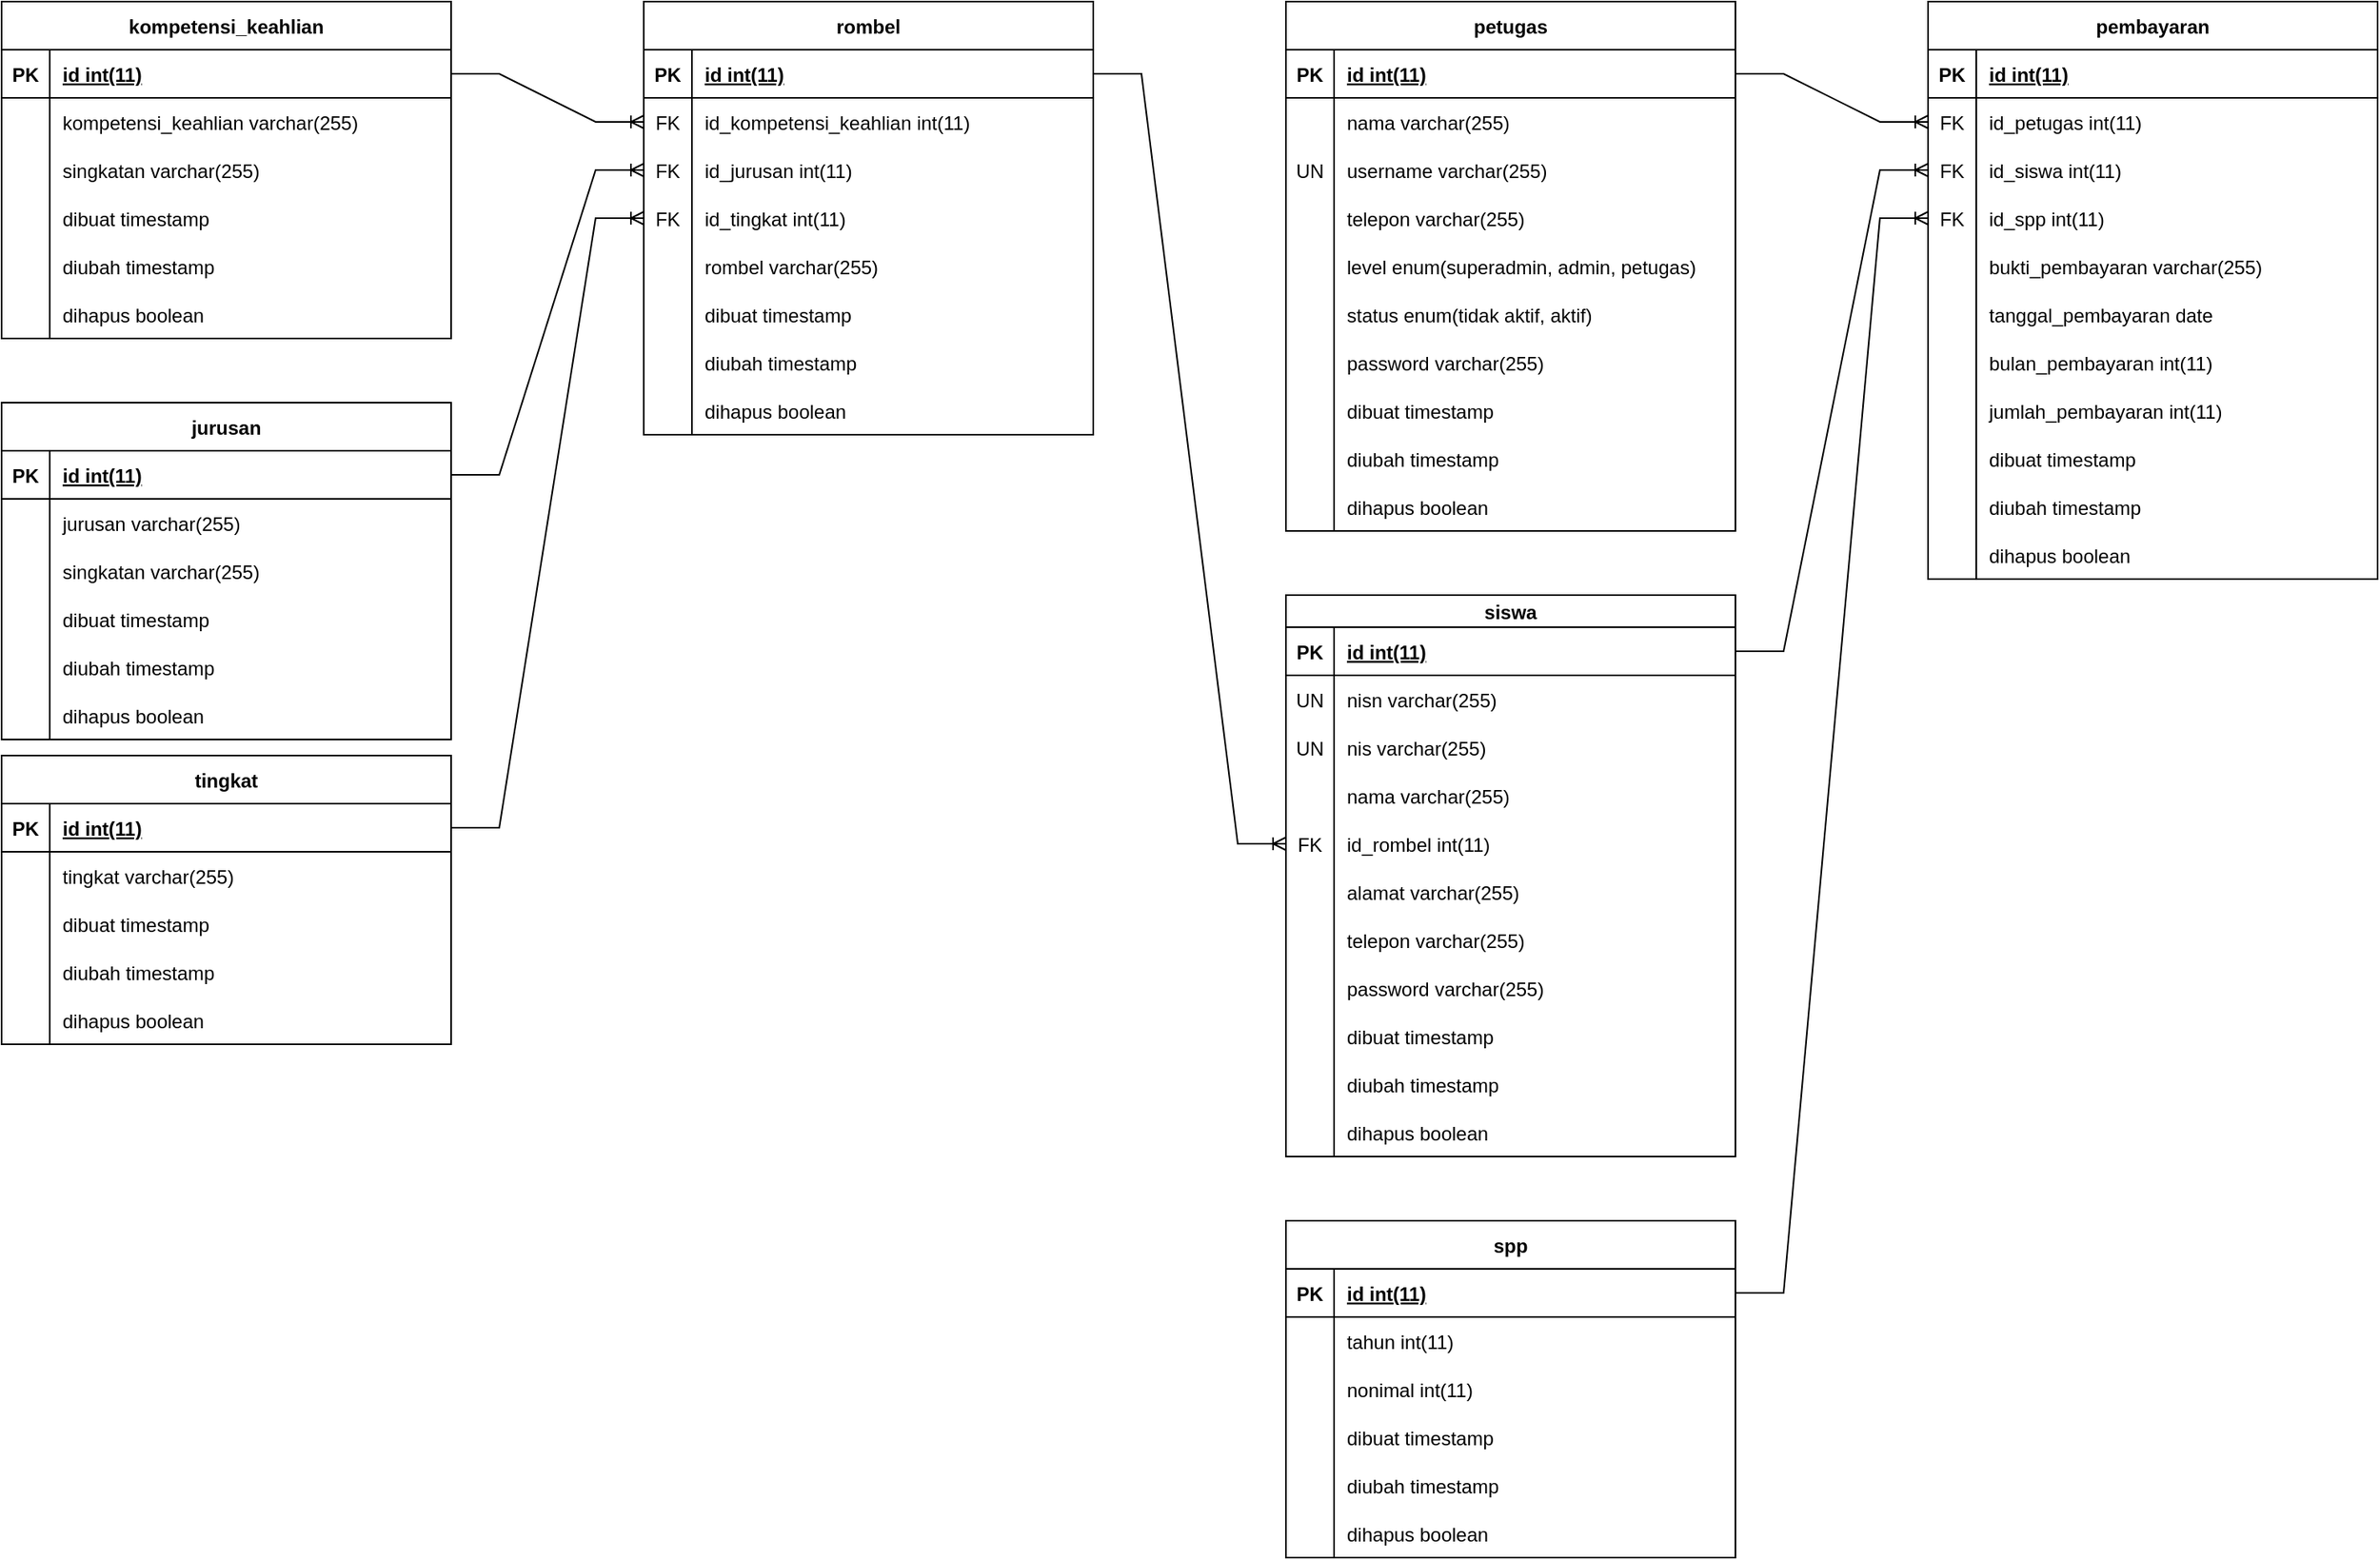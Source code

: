 <mxfile version="20.8.18" type="device"><diagram id="R2lEEEUBdFMjLlhIrx00" name="Page-1"><mxGraphModel dx="1674" dy="769" grid="1" gridSize="10" guides="1" tooltips="1" connect="1" arrows="1" fold="1" page="1" pageScale="1" pageWidth="850" pageHeight="1100" math="0" shadow="0" extFonts="Permanent Marker^https://fonts.googleapis.com/css?family=Permanent+Marker"><root><mxCell id="0"/><mxCell id="1" parent="0"/><mxCell id="wXGKFSdvV1g74nXEfCjE-93" value="rombel" style="shape=table;startSize=30;container=1;collapsible=1;childLayout=tableLayout;fixedRows=1;rowLines=0;fontStyle=1;align=center;resizeLast=1;" parent="1" vertex="1"><mxGeometry x="440" y="40" width="280" height="270" as="geometry"><mxRectangle x="120" y="120" width="100" height="30" as="alternateBounds"/></mxGeometry></mxCell><mxCell id="wXGKFSdvV1g74nXEfCjE-94" value="" style="shape=partialRectangle;collapsible=0;dropTarget=0;pointerEvents=0;fillColor=none;points=[[0,0.5],[1,0.5]];portConstraint=eastwest;top=0;left=0;right=0;bottom=1;" parent="wXGKFSdvV1g74nXEfCjE-93" vertex="1"><mxGeometry y="30" width="280" height="30" as="geometry"/></mxCell><mxCell id="wXGKFSdvV1g74nXEfCjE-95" value="PK" style="shape=partialRectangle;overflow=hidden;connectable=0;fillColor=none;top=0;left=0;bottom=0;right=0;fontStyle=1;" parent="wXGKFSdvV1g74nXEfCjE-94" vertex="1"><mxGeometry width="30" height="30" as="geometry"><mxRectangle width="30" height="30" as="alternateBounds"/></mxGeometry></mxCell><mxCell id="wXGKFSdvV1g74nXEfCjE-96" value="id int(11)" style="shape=partialRectangle;overflow=hidden;connectable=0;fillColor=none;top=0;left=0;bottom=0;right=0;align=left;spacingLeft=6;fontStyle=5;" parent="wXGKFSdvV1g74nXEfCjE-94" vertex="1"><mxGeometry x="30" width="250" height="30" as="geometry"><mxRectangle width="250" height="30" as="alternateBounds"/></mxGeometry></mxCell><mxCell id="Cknj2HCcm6hrUcxPKUG3-18" value="" style="shape=tableRow;horizontal=0;startSize=0;swimlaneHead=0;swimlaneBody=0;fillColor=none;collapsible=0;dropTarget=0;points=[[0,0.5],[1,0.5]];portConstraint=eastwest;top=0;left=0;right=0;bottom=0;" parent="wXGKFSdvV1g74nXEfCjE-93" vertex="1"><mxGeometry y="60" width="280" height="30" as="geometry"/></mxCell><mxCell id="Cknj2HCcm6hrUcxPKUG3-19" value="FK" style="shape=partialRectangle;connectable=0;fillColor=none;top=0;left=0;bottom=0;right=0;editable=1;overflow=hidden;" parent="Cknj2HCcm6hrUcxPKUG3-18" vertex="1"><mxGeometry width="30" height="30" as="geometry"><mxRectangle width="30" height="30" as="alternateBounds"/></mxGeometry></mxCell><mxCell id="Cknj2HCcm6hrUcxPKUG3-20" value="id_kompetensi_keahlian int(11)" style="shape=partialRectangle;connectable=0;fillColor=none;top=0;left=0;bottom=0;right=0;align=left;spacingLeft=6;overflow=hidden;" parent="Cknj2HCcm6hrUcxPKUG3-18" vertex="1"><mxGeometry x="30" width="250" height="30" as="geometry"><mxRectangle width="250" height="30" as="alternateBounds"/></mxGeometry></mxCell><mxCell id="Cknj2HCcm6hrUcxPKUG3-12" value="" style="shape=tableRow;horizontal=0;startSize=0;swimlaneHead=0;swimlaneBody=0;fillColor=none;collapsible=0;dropTarget=0;points=[[0,0.5],[1,0.5]];portConstraint=eastwest;top=0;left=0;right=0;bottom=0;" parent="wXGKFSdvV1g74nXEfCjE-93" vertex="1"><mxGeometry y="90" width="280" height="30" as="geometry"/></mxCell><mxCell id="Cknj2HCcm6hrUcxPKUG3-13" value="FK" style="shape=partialRectangle;connectable=0;fillColor=none;top=0;left=0;bottom=0;right=0;editable=1;overflow=hidden;" parent="Cknj2HCcm6hrUcxPKUG3-12" vertex="1"><mxGeometry width="30" height="30" as="geometry"><mxRectangle width="30" height="30" as="alternateBounds"/></mxGeometry></mxCell><mxCell id="Cknj2HCcm6hrUcxPKUG3-14" value="id_jurusan int(11)" style="shape=partialRectangle;connectable=0;fillColor=none;top=0;left=0;bottom=0;right=0;align=left;spacingLeft=6;overflow=hidden;" parent="Cknj2HCcm6hrUcxPKUG3-12" vertex="1"><mxGeometry x="30" width="250" height="30" as="geometry"><mxRectangle width="250" height="30" as="alternateBounds"/></mxGeometry></mxCell><mxCell id="Cknj2HCcm6hrUcxPKUG3-15" value="" style="shape=tableRow;horizontal=0;startSize=0;swimlaneHead=0;swimlaneBody=0;fillColor=none;collapsible=0;dropTarget=0;points=[[0,0.5],[1,0.5]];portConstraint=eastwest;top=0;left=0;right=0;bottom=0;" parent="wXGKFSdvV1g74nXEfCjE-93" vertex="1"><mxGeometry y="120" width="280" height="30" as="geometry"/></mxCell><mxCell id="Cknj2HCcm6hrUcxPKUG3-16" value="FK" style="shape=partialRectangle;connectable=0;fillColor=none;top=0;left=0;bottom=0;right=0;editable=1;overflow=hidden;" parent="Cknj2HCcm6hrUcxPKUG3-15" vertex="1"><mxGeometry width="30" height="30" as="geometry"><mxRectangle width="30" height="30" as="alternateBounds"/></mxGeometry></mxCell><mxCell id="Cknj2HCcm6hrUcxPKUG3-17" value="id_tingkat int(11)" style="shape=partialRectangle;connectable=0;fillColor=none;top=0;left=0;bottom=0;right=0;align=left;spacingLeft=6;overflow=hidden;" parent="Cknj2HCcm6hrUcxPKUG3-15" vertex="1"><mxGeometry x="30" width="250" height="30" as="geometry"><mxRectangle width="250" height="30" as="alternateBounds"/></mxGeometry></mxCell><mxCell id="wXGKFSdvV1g74nXEfCjE-112" value="" style="shape=tableRow;horizontal=0;startSize=0;swimlaneHead=0;swimlaneBody=0;fillColor=none;collapsible=0;dropTarget=0;points=[[0,0.5],[1,0.5]];portConstraint=eastwest;top=0;left=0;right=0;bottom=0;" parent="wXGKFSdvV1g74nXEfCjE-93" vertex="1"><mxGeometry y="150" width="280" height="30" as="geometry"/></mxCell><mxCell id="wXGKFSdvV1g74nXEfCjE-113" value="" style="shape=partialRectangle;connectable=0;fillColor=none;top=0;left=0;bottom=0;right=0;editable=1;overflow=hidden;" parent="wXGKFSdvV1g74nXEfCjE-112" vertex="1"><mxGeometry width="30" height="30" as="geometry"><mxRectangle width="30" height="30" as="alternateBounds"/></mxGeometry></mxCell><mxCell id="wXGKFSdvV1g74nXEfCjE-114" value="rombel varchar(255)" style="shape=partialRectangle;connectable=0;fillColor=none;top=0;left=0;bottom=0;right=0;align=left;spacingLeft=6;overflow=hidden;" parent="wXGKFSdvV1g74nXEfCjE-112" vertex="1"><mxGeometry x="30" width="250" height="30" as="geometry"><mxRectangle width="250" height="30" as="alternateBounds"/></mxGeometry></mxCell><mxCell id="Cknj2HCcm6hrUcxPKUG3-37" value="" style="shape=tableRow;horizontal=0;startSize=0;swimlaneHead=0;swimlaneBody=0;fillColor=none;collapsible=0;dropTarget=0;points=[[0,0.5],[1,0.5]];portConstraint=eastwest;top=0;left=0;right=0;bottom=0;" parent="wXGKFSdvV1g74nXEfCjE-93" vertex="1"><mxGeometry y="180" width="280" height="30" as="geometry"/></mxCell><mxCell id="Cknj2HCcm6hrUcxPKUG3-38" value="" style="shape=partialRectangle;connectable=0;fillColor=none;top=0;left=0;bottom=0;right=0;editable=1;overflow=hidden;" parent="Cknj2HCcm6hrUcxPKUG3-37" vertex="1"><mxGeometry width="30" height="30" as="geometry"><mxRectangle width="30" height="30" as="alternateBounds"/></mxGeometry></mxCell><mxCell id="Cknj2HCcm6hrUcxPKUG3-39" value="dibuat timestamp" style="shape=partialRectangle;connectable=0;fillColor=none;top=0;left=0;bottom=0;right=0;align=left;spacingLeft=6;overflow=hidden;" parent="Cknj2HCcm6hrUcxPKUG3-37" vertex="1"><mxGeometry x="30" width="250" height="30" as="geometry"><mxRectangle width="250" height="30" as="alternateBounds"/></mxGeometry></mxCell><mxCell id="Cknj2HCcm6hrUcxPKUG3-44" value="" style="shape=tableRow;horizontal=0;startSize=0;swimlaneHead=0;swimlaneBody=0;fillColor=none;collapsible=0;dropTarget=0;points=[[0,0.5],[1,0.5]];portConstraint=eastwest;top=0;left=0;right=0;bottom=0;" parent="wXGKFSdvV1g74nXEfCjE-93" vertex="1"><mxGeometry y="210" width="280" height="30" as="geometry"/></mxCell><mxCell id="Cknj2HCcm6hrUcxPKUG3-45" value="" style="shape=partialRectangle;connectable=0;fillColor=none;top=0;left=0;bottom=0;right=0;editable=1;overflow=hidden;" parent="Cknj2HCcm6hrUcxPKUG3-44" vertex="1"><mxGeometry width="30" height="30" as="geometry"><mxRectangle width="30" height="30" as="alternateBounds"/></mxGeometry></mxCell><mxCell id="Cknj2HCcm6hrUcxPKUG3-46" value="diubah timestamp" style="shape=partialRectangle;connectable=0;fillColor=none;top=0;left=0;bottom=0;right=0;align=left;spacingLeft=6;overflow=hidden;" parent="Cknj2HCcm6hrUcxPKUG3-44" vertex="1"><mxGeometry x="30" width="250" height="30" as="geometry"><mxRectangle width="250" height="30" as="alternateBounds"/></mxGeometry></mxCell><mxCell id="Cknj2HCcm6hrUcxPKUG3-47" value="" style="shape=tableRow;horizontal=0;startSize=0;swimlaneHead=0;swimlaneBody=0;fillColor=none;collapsible=0;dropTarget=0;points=[[0,0.5],[1,0.5]];portConstraint=eastwest;top=0;left=0;right=0;bottom=0;" parent="wXGKFSdvV1g74nXEfCjE-93" vertex="1"><mxGeometry y="240" width="280" height="30" as="geometry"/></mxCell><mxCell id="Cknj2HCcm6hrUcxPKUG3-48" value="" style="shape=partialRectangle;connectable=0;fillColor=none;top=0;left=0;bottom=0;right=0;editable=1;overflow=hidden;" parent="Cknj2HCcm6hrUcxPKUG3-47" vertex="1"><mxGeometry width="30" height="30" as="geometry"><mxRectangle width="30" height="30" as="alternateBounds"/></mxGeometry></mxCell><mxCell id="Cknj2HCcm6hrUcxPKUG3-49" value="dihapus boolean" style="shape=partialRectangle;connectable=0;fillColor=none;top=0;left=0;bottom=0;right=0;align=left;spacingLeft=6;overflow=hidden;" parent="Cknj2HCcm6hrUcxPKUG3-47" vertex="1"><mxGeometry x="30" width="250" height="30" as="geometry"><mxRectangle width="250" height="30" as="alternateBounds"/></mxGeometry></mxCell><mxCell id="Cknj2HCcm6hrUcxPKUG3-50" value="kompetensi_keahlian" style="shape=table;startSize=30;container=1;collapsible=1;childLayout=tableLayout;fixedRows=1;rowLines=0;fontStyle=1;align=center;resizeLast=1;" parent="1" vertex="1"><mxGeometry x="40" y="40" width="280" height="210" as="geometry"><mxRectangle x="120" y="120" width="100" height="30" as="alternateBounds"/></mxGeometry></mxCell><mxCell id="Cknj2HCcm6hrUcxPKUG3-51" value="" style="shape=partialRectangle;collapsible=0;dropTarget=0;pointerEvents=0;fillColor=none;points=[[0,0.5],[1,0.5]];portConstraint=eastwest;top=0;left=0;right=0;bottom=1;" parent="Cknj2HCcm6hrUcxPKUG3-50" vertex="1"><mxGeometry y="30" width="280" height="30" as="geometry"/></mxCell><mxCell id="Cknj2HCcm6hrUcxPKUG3-52" value="PK" style="shape=partialRectangle;overflow=hidden;connectable=0;fillColor=none;top=0;left=0;bottom=0;right=0;fontStyle=1;" parent="Cknj2HCcm6hrUcxPKUG3-51" vertex="1"><mxGeometry width="30" height="30" as="geometry"><mxRectangle width="30" height="30" as="alternateBounds"/></mxGeometry></mxCell><mxCell id="Cknj2HCcm6hrUcxPKUG3-53" value="id int(11)" style="shape=partialRectangle;overflow=hidden;connectable=0;fillColor=none;top=0;left=0;bottom=0;right=0;align=left;spacingLeft=6;fontStyle=5;" parent="Cknj2HCcm6hrUcxPKUG3-51" vertex="1"><mxGeometry x="30" width="250" height="30" as="geometry"><mxRectangle width="250" height="30" as="alternateBounds"/></mxGeometry></mxCell><mxCell id="Cknj2HCcm6hrUcxPKUG3-63" value="" style="shape=tableRow;horizontal=0;startSize=0;swimlaneHead=0;swimlaneBody=0;fillColor=none;collapsible=0;dropTarget=0;points=[[0,0.5],[1,0.5]];portConstraint=eastwest;top=0;left=0;right=0;bottom=0;" parent="Cknj2HCcm6hrUcxPKUG3-50" vertex="1"><mxGeometry y="60" width="280" height="30" as="geometry"/></mxCell><mxCell id="Cknj2HCcm6hrUcxPKUG3-64" value="" style="shape=partialRectangle;connectable=0;fillColor=none;top=0;left=0;bottom=0;right=0;editable=1;overflow=hidden;" parent="Cknj2HCcm6hrUcxPKUG3-63" vertex="1"><mxGeometry width="30" height="30" as="geometry"><mxRectangle width="30" height="30" as="alternateBounds"/></mxGeometry></mxCell><mxCell id="Cknj2HCcm6hrUcxPKUG3-65" value="kompetensi_keahlian varchar(255)" style="shape=partialRectangle;connectable=0;fillColor=none;top=0;left=0;bottom=0;right=0;align=left;spacingLeft=6;overflow=hidden;" parent="Cknj2HCcm6hrUcxPKUG3-63" vertex="1"><mxGeometry x="30" width="250" height="30" as="geometry"><mxRectangle width="250" height="30" as="alternateBounds"/></mxGeometry></mxCell><mxCell id="nxmjODmbW8iOJ8BLZVnw-7" value="" style="shape=tableRow;horizontal=0;startSize=0;swimlaneHead=0;swimlaneBody=0;fillColor=none;collapsible=0;dropTarget=0;points=[[0,0.5],[1,0.5]];portConstraint=eastwest;top=0;left=0;right=0;bottom=0;" vertex="1" parent="Cknj2HCcm6hrUcxPKUG3-50"><mxGeometry y="90" width="280" height="30" as="geometry"/></mxCell><mxCell id="nxmjODmbW8iOJ8BLZVnw-8" value="" style="shape=partialRectangle;connectable=0;fillColor=none;top=0;left=0;bottom=0;right=0;editable=1;overflow=hidden;" vertex="1" parent="nxmjODmbW8iOJ8BLZVnw-7"><mxGeometry width="30" height="30" as="geometry"><mxRectangle width="30" height="30" as="alternateBounds"/></mxGeometry></mxCell><mxCell id="nxmjODmbW8iOJ8BLZVnw-9" value="singkatan varchar(255)" style="shape=partialRectangle;connectable=0;fillColor=none;top=0;left=0;bottom=0;right=0;align=left;spacingLeft=6;overflow=hidden;" vertex="1" parent="nxmjODmbW8iOJ8BLZVnw-7"><mxGeometry x="30" width="250" height="30" as="geometry"><mxRectangle width="250" height="30" as="alternateBounds"/></mxGeometry></mxCell><mxCell id="Cknj2HCcm6hrUcxPKUG3-66" value="" style="shape=tableRow;horizontal=0;startSize=0;swimlaneHead=0;swimlaneBody=0;fillColor=none;collapsible=0;dropTarget=0;points=[[0,0.5],[1,0.5]];portConstraint=eastwest;top=0;left=0;right=0;bottom=0;" parent="Cknj2HCcm6hrUcxPKUG3-50" vertex="1"><mxGeometry y="120" width="280" height="30" as="geometry"/></mxCell><mxCell id="Cknj2HCcm6hrUcxPKUG3-67" value="" style="shape=partialRectangle;connectable=0;fillColor=none;top=0;left=0;bottom=0;right=0;editable=1;overflow=hidden;" parent="Cknj2HCcm6hrUcxPKUG3-66" vertex="1"><mxGeometry width="30" height="30" as="geometry"><mxRectangle width="30" height="30" as="alternateBounds"/></mxGeometry></mxCell><mxCell id="Cknj2HCcm6hrUcxPKUG3-68" value="dibuat timestamp" style="shape=partialRectangle;connectable=0;fillColor=none;top=0;left=0;bottom=0;right=0;align=left;spacingLeft=6;overflow=hidden;" parent="Cknj2HCcm6hrUcxPKUG3-66" vertex="1"><mxGeometry x="30" width="250" height="30" as="geometry"><mxRectangle width="250" height="30" as="alternateBounds"/></mxGeometry></mxCell><mxCell id="Cknj2HCcm6hrUcxPKUG3-69" value="" style="shape=tableRow;horizontal=0;startSize=0;swimlaneHead=0;swimlaneBody=0;fillColor=none;collapsible=0;dropTarget=0;points=[[0,0.5],[1,0.5]];portConstraint=eastwest;top=0;left=0;right=0;bottom=0;" parent="Cknj2HCcm6hrUcxPKUG3-50" vertex="1"><mxGeometry y="150" width="280" height="30" as="geometry"/></mxCell><mxCell id="Cknj2HCcm6hrUcxPKUG3-70" value="" style="shape=partialRectangle;connectable=0;fillColor=none;top=0;left=0;bottom=0;right=0;editable=1;overflow=hidden;" parent="Cknj2HCcm6hrUcxPKUG3-69" vertex="1"><mxGeometry width="30" height="30" as="geometry"><mxRectangle width="30" height="30" as="alternateBounds"/></mxGeometry></mxCell><mxCell id="Cknj2HCcm6hrUcxPKUG3-71" value="diubah timestamp" style="shape=partialRectangle;connectable=0;fillColor=none;top=0;left=0;bottom=0;right=0;align=left;spacingLeft=6;overflow=hidden;" parent="Cknj2HCcm6hrUcxPKUG3-69" vertex="1"><mxGeometry x="30" width="250" height="30" as="geometry"><mxRectangle width="250" height="30" as="alternateBounds"/></mxGeometry></mxCell><mxCell id="Cknj2HCcm6hrUcxPKUG3-72" value="" style="shape=tableRow;horizontal=0;startSize=0;swimlaneHead=0;swimlaneBody=0;fillColor=none;collapsible=0;dropTarget=0;points=[[0,0.5],[1,0.5]];portConstraint=eastwest;top=0;left=0;right=0;bottom=0;" parent="Cknj2HCcm6hrUcxPKUG3-50" vertex="1"><mxGeometry y="180" width="280" height="30" as="geometry"/></mxCell><mxCell id="Cknj2HCcm6hrUcxPKUG3-73" value="" style="shape=partialRectangle;connectable=0;fillColor=none;top=0;left=0;bottom=0;right=0;editable=1;overflow=hidden;" parent="Cknj2HCcm6hrUcxPKUG3-72" vertex="1"><mxGeometry width="30" height="30" as="geometry"><mxRectangle width="30" height="30" as="alternateBounds"/></mxGeometry></mxCell><mxCell id="Cknj2HCcm6hrUcxPKUG3-74" value="dihapus boolean" style="shape=partialRectangle;connectable=0;fillColor=none;top=0;left=0;bottom=0;right=0;align=left;spacingLeft=6;overflow=hidden;" parent="Cknj2HCcm6hrUcxPKUG3-72" vertex="1"><mxGeometry x="30" width="250" height="30" as="geometry"><mxRectangle width="250" height="30" as="alternateBounds"/></mxGeometry></mxCell><mxCell id="Cknj2HCcm6hrUcxPKUG3-75" value="jurusan" style="shape=table;startSize=30;container=1;collapsible=1;childLayout=tableLayout;fixedRows=1;rowLines=0;fontStyle=1;align=center;resizeLast=1;" parent="1" vertex="1"><mxGeometry x="40" y="290" width="280" height="210" as="geometry"><mxRectangle x="120" y="120" width="100" height="30" as="alternateBounds"/></mxGeometry></mxCell><mxCell id="Cknj2HCcm6hrUcxPKUG3-76" value="" style="shape=partialRectangle;collapsible=0;dropTarget=0;pointerEvents=0;fillColor=none;points=[[0,0.5],[1,0.5]];portConstraint=eastwest;top=0;left=0;right=0;bottom=1;" parent="Cknj2HCcm6hrUcxPKUG3-75" vertex="1"><mxGeometry y="30" width="280" height="30" as="geometry"/></mxCell><mxCell id="Cknj2HCcm6hrUcxPKUG3-77" value="PK" style="shape=partialRectangle;overflow=hidden;connectable=0;fillColor=none;top=0;left=0;bottom=0;right=0;fontStyle=1;" parent="Cknj2HCcm6hrUcxPKUG3-76" vertex="1"><mxGeometry width="30" height="30" as="geometry"><mxRectangle width="30" height="30" as="alternateBounds"/></mxGeometry></mxCell><mxCell id="Cknj2HCcm6hrUcxPKUG3-78" value="id int(11)" style="shape=partialRectangle;overflow=hidden;connectable=0;fillColor=none;top=0;left=0;bottom=0;right=0;align=left;spacingLeft=6;fontStyle=5;" parent="Cknj2HCcm6hrUcxPKUG3-76" vertex="1"><mxGeometry x="30" width="250" height="30" as="geometry"><mxRectangle width="250" height="30" as="alternateBounds"/></mxGeometry></mxCell><mxCell id="Cknj2HCcm6hrUcxPKUG3-79" value="" style="shape=tableRow;horizontal=0;startSize=0;swimlaneHead=0;swimlaneBody=0;fillColor=none;collapsible=0;dropTarget=0;points=[[0,0.5],[1,0.5]];portConstraint=eastwest;top=0;left=0;right=0;bottom=0;" parent="Cknj2HCcm6hrUcxPKUG3-75" vertex="1"><mxGeometry y="60" width="280" height="30" as="geometry"/></mxCell><mxCell id="Cknj2HCcm6hrUcxPKUG3-80" value="" style="shape=partialRectangle;connectable=0;fillColor=none;top=0;left=0;bottom=0;right=0;editable=1;overflow=hidden;" parent="Cknj2HCcm6hrUcxPKUG3-79" vertex="1"><mxGeometry width="30" height="30" as="geometry"><mxRectangle width="30" height="30" as="alternateBounds"/></mxGeometry></mxCell><mxCell id="Cknj2HCcm6hrUcxPKUG3-81" value="jurusan varchar(255)" style="shape=partialRectangle;connectable=0;fillColor=none;top=0;left=0;bottom=0;right=0;align=left;spacingLeft=6;overflow=hidden;" parent="Cknj2HCcm6hrUcxPKUG3-79" vertex="1"><mxGeometry x="30" width="250" height="30" as="geometry"><mxRectangle width="250" height="30" as="alternateBounds"/></mxGeometry></mxCell><mxCell id="nxmjODmbW8iOJ8BLZVnw-10" value="" style="shape=tableRow;horizontal=0;startSize=0;swimlaneHead=0;swimlaneBody=0;fillColor=none;collapsible=0;dropTarget=0;points=[[0,0.5],[1,0.5]];portConstraint=eastwest;top=0;left=0;right=0;bottom=0;" vertex="1" parent="Cknj2HCcm6hrUcxPKUG3-75"><mxGeometry y="90" width="280" height="30" as="geometry"/></mxCell><mxCell id="nxmjODmbW8iOJ8BLZVnw-11" value="" style="shape=partialRectangle;connectable=0;fillColor=none;top=0;left=0;bottom=0;right=0;editable=1;overflow=hidden;" vertex="1" parent="nxmjODmbW8iOJ8BLZVnw-10"><mxGeometry width="30" height="30" as="geometry"><mxRectangle width="30" height="30" as="alternateBounds"/></mxGeometry></mxCell><mxCell id="nxmjODmbW8iOJ8BLZVnw-12" value="singkatan varchar(255)" style="shape=partialRectangle;connectable=0;fillColor=none;top=0;left=0;bottom=0;right=0;align=left;spacingLeft=6;overflow=hidden;" vertex="1" parent="nxmjODmbW8iOJ8BLZVnw-10"><mxGeometry x="30" width="250" height="30" as="geometry"><mxRectangle width="250" height="30" as="alternateBounds"/></mxGeometry></mxCell><mxCell id="Cknj2HCcm6hrUcxPKUG3-82" value="" style="shape=tableRow;horizontal=0;startSize=0;swimlaneHead=0;swimlaneBody=0;fillColor=none;collapsible=0;dropTarget=0;points=[[0,0.5],[1,0.5]];portConstraint=eastwest;top=0;left=0;right=0;bottom=0;" parent="Cknj2HCcm6hrUcxPKUG3-75" vertex="1"><mxGeometry y="120" width="280" height="30" as="geometry"/></mxCell><mxCell id="Cknj2HCcm6hrUcxPKUG3-83" value="" style="shape=partialRectangle;connectable=0;fillColor=none;top=0;left=0;bottom=0;right=0;editable=1;overflow=hidden;" parent="Cknj2HCcm6hrUcxPKUG3-82" vertex="1"><mxGeometry width="30" height="30" as="geometry"><mxRectangle width="30" height="30" as="alternateBounds"/></mxGeometry></mxCell><mxCell id="Cknj2HCcm6hrUcxPKUG3-84" value="dibuat timestamp" style="shape=partialRectangle;connectable=0;fillColor=none;top=0;left=0;bottom=0;right=0;align=left;spacingLeft=6;overflow=hidden;" parent="Cknj2HCcm6hrUcxPKUG3-82" vertex="1"><mxGeometry x="30" width="250" height="30" as="geometry"><mxRectangle width="250" height="30" as="alternateBounds"/></mxGeometry></mxCell><mxCell id="Cknj2HCcm6hrUcxPKUG3-85" value="" style="shape=tableRow;horizontal=0;startSize=0;swimlaneHead=0;swimlaneBody=0;fillColor=none;collapsible=0;dropTarget=0;points=[[0,0.5],[1,0.5]];portConstraint=eastwest;top=0;left=0;right=0;bottom=0;" parent="Cknj2HCcm6hrUcxPKUG3-75" vertex="1"><mxGeometry y="150" width="280" height="30" as="geometry"/></mxCell><mxCell id="Cknj2HCcm6hrUcxPKUG3-86" value="" style="shape=partialRectangle;connectable=0;fillColor=none;top=0;left=0;bottom=0;right=0;editable=1;overflow=hidden;" parent="Cknj2HCcm6hrUcxPKUG3-85" vertex="1"><mxGeometry width="30" height="30" as="geometry"><mxRectangle width="30" height="30" as="alternateBounds"/></mxGeometry></mxCell><mxCell id="Cknj2HCcm6hrUcxPKUG3-87" value="diubah timestamp" style="shape=partialRectangle;connectable=0;fillColor=none;top=0;left=0;bottom=0;right=0;align=left;spacingLeft=6;overflow=hidden;" parent="Cknj2HCcm6hrUcxPKUG3-85" vertex="1"><mxGeometry x="30" width="250" height="30" as="geometry"><mxRectangle width="250" height="30" as="alternateBounds"/></mxGeometry></mxCell><mxCell id="Cknj2HCcm6hrUcxPKUG3-88" value="" style="shape=tableRow;horizontal=0;startSize=0;swimlaneHead=0;swimlaneBody=0;fillColor=none;collapsible=0;dropTarget=0;points=[[0,0.5],[1,0.5]];portConstraint=eastwest;top=0;left=0;right=0;bottom=0;" parent="Cknj2HCcm6hrUcxPKUG3-75" vertex="1"><mxGeometry y="180" width="280" height="30" as="geometry"/></mxCell><mxCell id="Cknj2HCcm6hrUcxPKUG3-89" value="" style="shape=partialRectangle;connectable=0;fillColor=none;top=0;left=0;bottom=0;right=0;editable=1;overflow=hidden;" parent="Cknj2HCcm6hrUcxPKUG3-88" vertex="1"><mxGeometry width="30" height="30" as="geometry"><mxRectangle width="30" height="30" as="alternateBounds"/></mxGeometry></mxCell><mxCell id="Cknj2HCcm6hrUcxPKUG3-90" value="dihapus boolean" style="shape=partialRectangle;connectable=0;fillColor=none;top=0;left=0;bottom=0;right=0;align=left;spacingLeft=6;overflow=hidden;" parent="Cknj2HCcm6hrUcxPKUG3-88" vertex="1"><mxGeometry x="30" width="250" height="30" as="geometry"><mxRectangle width="250" height="30" as="alternateBounds"/></mxGeometry></mxCell><mxCell id="Cknj2HCcm6hrUcxPKUG3-91" value="tingkat" style="shape=table;startSize=30;container=1;collapsible=1;childLayout=tableLayout;fixedRows=1;rowLines=0;fontStyle=1;align=center;resizeLast=1;" parent="1" vertex="1"><mxGeometry x="40" y="510" width="280" height="180" as="geometry"><mxRectangle x="120" y="120" width="100" height="30" as="alternateBounds"/></mxGeometry></mxCell><mxCell id="Cknj2HCcm6hrUcxPKUG3-92" value="" style="shape=partialRectangle;collapsible=0;dropTarget=0;pointerEvents=0;fillColor=none;points=[[0,0.5],[1,0.5]];portConstraint=eastwest;top=0;left=0;right=0;bottom=1;" parent="Cknj2HCcm6hrUcxPKUG3-91" vertex="1"><mxGeometry y="30" width="280" height="30" as="geometry"/></mxCell><mxCell id="Cknj2HCcm6hrUcxPKUG3-93" value="PK" style="shape=partialRectangle;overflow=hidden;connectable=0;fillColor=none;top=0;left=0;bottom=0;right=0;fontStyle=1;" parent="Cknj2HCcm6hrUcxPKUG3-92" vertex="1"><mxGeometry width="30" height="30" as="geometry"><mxRectangle width="30" height="30" as="alternateBounds"/></mxGeometry></mxCell><mxCell id="Cknj2HCcm6hrUcxPKUG3-94" value="id int(11)" style="shape=partialRectangle;overflow=hidden;connectable=0;fillColor=none;top=0;left=0;bottom=0;right=0;align=left;spacingLeft=6;fontStyle=5;" parent="Cknj2HCcm6hrUcxPKUG3-92" vertex="1"><mxGeometry x="30" width="250" height="30" as="geometry"><mxRectangle width="250" height="30" as="alternateBounds"/></mxGeometry></mxCell><mxCell id="Cknj2HCcm6hrUcxPKUG3-95" value="" style="shape=tableRow;horizontal=0;startSize=0;swimlaneHead=0;swimlaneBody=0;fillColor=none;collapsible=0;dropTarget=0;points=[[0,0.5],[1,0.5]];portConstraint=eastwest;top=0;left=0;right=0;bottom=0;" parent="Cknj2HCcm6hrUcxPKUG3-91" vertex="1"><mxGeometry y="60" width="280" height="30" as="geometry"/></mxCell><mxCell id="Cknj2HCcm6hrUcxPKUG3-96" value="" style="shape=partialRectangle;connectable=0;fillColor=none;top=0;left=0;bottom=0;right=0;editable=1;overflow=hidden;" parent="Cknj2HCcm6hrUcxPKUG3-95" vertex="1"><mxGeometry width="30" height="30" as="geometry"><mxRectangle width="30" height="30" as="alternateBounds"/></mxGeometry></mxCell><mxCell id="Cknj2HCcm6hrUcxPKUG3-97" value="tingkat varchar(255)" style="shape=partialRectangle;connectable=0;fillColor=none;top=0;left=0;bottom=0;right=0;align=left;spacingLeft=6;overflow=hidden;" parent="Cknj2HCcm6hrUcxPKUG3-95" vertex="1"><mxGeometry x="30" width="250" height="30" as="geometry"><mxRectangle width="250" height="30" as="alternateBounds"/></mxGeometry></mxCell><mxCell id="Cknj2HCcm6hrUcxPKUG3-98" value="" style="shape=tableRow;horizontal=0;startSize=0;swimlaneHead=0;swimlaneBody=0;fillColor=none;collapsible=0;dropTarget=0;points=[[0,0.5],[1,0.5]];portConstraint=eastwest;top=0;left=0;right=0;bottom=0;" parent="Cknj2HCcm6hrUcxPKUG3-91" vertex="1"><mxGeometry y="90" width="280" height="30" as="geometry"/></mxCell><mxCell id="Cknj2HCcm6hrUcxPKUG3-99" value="" style="shape=partialRectangle;connectable=0;fillColor=none;top=0;left=0;bottom=0;right=0;editable=1;overflow=hidden;" parent="Cknj2HCcm6hrUcxPKUG3-98" vertex="1"><mxGeometry width="30" height="30" as="geometry"><mxRectangle width="30" height="30" as="alternateBounds"/></mxGeometry></mxCell><mxCell id="Cknj2HCcm6hrUcxPKUG3-100" value="dibuat timestamp" style="shape=partialRectangle;connectable=0;fillColor=none;top=0;left=0;bottom=0;right=0;align=left;spacingLeft=6;overflow=hidden;" parent="Cknj2HCcm6hrUcxPKUG3-98" vertex="1"><mxGeometry x="30" width="250" height="30" as="geometry"><mxRectangle width="250" height="30" as="alternateBounds"/></mxGeometry></mxCell><mxCell id="Cknj2HCcm6hrUcxPKUG3-101" value="" style="shape=tableRow;horizontal=0;startSize=0;swimlaneHead=0;swimlaneBody=0;fillColor=none;collapsible=0;dropTarget=0;points=[[0,0.5],[1,0.5]];portConstraint=eastwest;top=0;left=0;right=0;bottom=0;" parent="Cknj2HCcm6hrUcxPKUG3-91" vertex="1"><mxGeometry y="120" width="280" height="30" as="geometry"/></mxCell><mxCell id="Cknj2HCcm6hrUcxPKUG3-102" value="" style="shape=partialRectangle;connectable=0;fillColor=none;top=0;left=0;bottom=0;right=0;editable=1;overflow=hidden;" parent="Cknj2HCcm6hrUcxPKUG3-101" vertex="1"><mxGeometry width="30" height="30" as="geometry"><mxRectangle width="30" height="30" as="alternateBounds"/></mxGeometry></mxCell><mxCell id="Cknj2HCcm6hrUcxPKUG3-103" value="diubah timestamp" style="shape=partialRectangle;connectable=0;fillColor=none;top=0;left=0;bottom=0;right=0;align=left;spacingLeft=6;overflow=hidden;" parent="Cknj2HCcm6hrUcxPKUG3-101" vertex="1"><mxGeometry x="30" width="250" height="30" as="geometry"><mxRectangle width="250" height="30" as="alternateBounds"/></mxGeometry></mxCell><mxCell id="Cknj2HCcm6hrUcxPKUG3-104" value="" style="shape=tableRow;horizontal=0;startSize=0;swimlaneHead=0;swimlaneBody=0;fillColor=none;collapsible=0;dropTarget=0;points=[[0,0.5],[1,0.5]];portConstraint=eastwest;top=0;left=0;right=0;bottom=0;" parent="Cknj2HCcm6hrUcxPKUG3-91" vertex="1"><mxGeometry y="150" width="280" height="30" as="geometry"/></mxCell><mxCell id="Cknj2HCcm6hrUcxPKUG3-105" value="" style="shape=partialRectangle;connectable=0;fillColor=none;top=0;left=0;bottom=0;right=0;editable=1;overflow=hidden;" parent="Cknj2HCcm6hrUcxPKUG3-104" vertex="1"><mxGeometry width="30" height="30" as="geometry"><mxRectangle width="30" height="30" as="alternateBounds"/></mxGeometry></mxCell><mxCell id="Cknj2HCcm6hrUcxPKUG3-106" value="dihapus boolean" style="shape=partialRectangle;connectable=0;fillColor=none;top=0;left=0;bottom=0;right=0;align=left;spacingLeft=6;overflow=hidden;" parent="Cknj2HCcm6hrUcxPKUG3-104" vertex="1"><mxGeometry x="30" width="250" height="30" as="geometry"><mxRectangle width="250" height="30" as="alternateBounds"/></mxGeometry></mxCell><mxCell id="Cknj2HCcm6hrUcxPKUG3-107" value="" style="edgeStyle=entityRelationEdgeStyle;fontSize=12;html=1;endArrow=ERoneToMany;rounded=0;exitX=1;exitY=0.5;exitDx=0;exitDy=0;entryX=0;entryY=0.5;entryDx=0;entryDy=0;" parent="1" source="Cknj2HCcm6hrUcxPKUG3-51" target="Cknj2HCcm6hrUcxPKUG3-18" edge="1"><mxGeometry width="100" height="100" relative="1" as="geometry"><mxPoint x="380" y="430" as="sourcePoint"/><mxPoint x="480" y="330" as="targetPoint"/></mxGeometry></mxCell><mxCell id="Cknj2HCcm6hrUcxPKUG3-109" value="" style="edgeStyle=entityRelationEdgeStyle;fontSize=12;html=1;endArrow=ERoneToMany;rounded=0;entryX=0;entryY=0.5;entryDx=0;entryDy=0;" parent="1" source="Cknj2HCcm6hrUcxPKUG3-76" target="Cknj2HCcm6hrUcxPKUG3-12" edge="1"><mxGeometry width="100" height="100" relative="1" as="geometry"><mxPoint x="290.0" y="95" as="sourcePoint"/><mxPoint x="410.0" y="125" as="targetPoint"/></mxGeometry></mxCell><mxCell id="Cknj2HCcm6hrUcxPKUG3-110" value="" style="edgeStyle=entityRelationEdgeStyle;fontSize=12;html=1;endArrow=ERoneToMany;rounded=0;exitX=1;exitY=0.5;exitDx=0;exitDy=0;entryX=0;entryY=0.5;entryDx=0;entryDy=0;" parent="1" source="Cknj2HCcm6hrUcxPKUG3-92" target="Cknj2HCcm6hrUcxPKUG3-15" edge="1"><mxGeometry width="100" height="100" relative="1" as="geometry"><mxPoint x="390.0" y="530" as="sourcePoint"/><mxPoint x="510.0" y="560" as="targetPoint"/></mxGeometry></mxCell><mxCell id="Cknj2HCcm6hrUcxPKUG3-111" value="siswa" style="shape=table;startSize=20;container=1;collapsible=1;childLayout=tableLayout;fixedRows=1;rowLines=0;fontStyle=1;align=center;resizeLast=1;" parent="1" vertex="1"><mxGeometry x="840" y="410" width="280" height="350" as="geometry"><mxRectangle x="120" y="120" width="100" height="30" as="alternateBounds"/></mxGeometry></mxCell><mxCell id="Cknj2HCcm6hrUcxPKUG3-112" value="" style="shape=partialRectangle;collapsible=0;dropTarget=0;pointerEvents=0;fillColor=none;points=[[0,0.5],[1,0.5]];portConstraint=eastwest;top=0;left=0;right=0;bottom=1;" parent="Cknj2HCcm6hrUcxPKUG3-111" vertex="1"><mxGeometry y="20" width="280" height="30" as="geometry"/></mxCell><mxCell id="Cknj2HCcm6hrUcxPKUG3-113" value="PK" style="shape=partialRectangle;overflow=hidden;connectable=0;fillColor=none;top=0;left=0;bottom=0;right=0;fontStyle=1;" parent="Cknj2HCcm6hrUcxPKUG3-112" vertex="1"><mxGeometry width="30" height="30" as="geometry"><mxRectangle width="30" height="30" as="alternateBounds"/></mxGeometry></mxCell><mxCell id="Cknj2HCcm6hrUcxPKUG3-114" value="id int(11)" style="shape=partialRectangle;overflow=hidden;connectable=0;fillColor=none;top=0;left=0;bottom=0;right=0;align=left;spacingLeft=6;fontStyle=5;" parent="Cknj2HCcm6hrUcxPKUG3-112" vertex="1"><mxGeometry x="30" width="250" height="30" as="geometry"><mxRectangle width="250" height="30" as="alternateBounds"/></mxGeometry></mxCell><mxCell id="Cknj2HCcm6hrUcxPKUG3-115" value="" style="shape=tableRow;horizontal=0;startSize=0;swimlaneHead=0;swimlaneBody=0;fillColor=none;collapsible=0;dropTarget=0;points=[[0,0.5],[1,0.5]];portConstraint=eastwest;top=0;left=0;right=0;bottom=0;" parent="Cknj2HCcm6hrUcxPKUG3-111" vertex="1"><mxGeometry y="50" width="280" height="30" as="geometry"/></mxCell><mxCell id="Cknj2HCcm6hrUcxPKUG3-116" value="UN" style="shape=partialRectangle;connectable=0;fillColor=none;top=0;left=0;bottom=0;right=0;editable=1;overflow=hidden;" parent="Cknj2HCcm6hrUcxPKUG3-115" vertex="1"><mxGeometry width="30" height="30" as="geometry"><mxRectangle width="30" height="30" as="alternateBounds"/></mxGeometry></mxCell><mxCell id="Cknj2HCcm6hrUcxPKUG3-117" value="nisn varchar(255)" style="shape=partialRectangle;connectable=0;fillColor=none;top=0;left=0;bottom=0;right=0;align=left;spacingLeft=6;overflow=hidden;" parent="Cknj2HCcm6hrUcxPKUG3-115" vertex="1"><mxGeometry x="30" width="250" height="30" as="geometry"><mxRectangle width="250" height="30" as="alternateBounds"/></mxGeometry></mxCell><mxCell id="Cknj2HCcm6hrUcxPKUG3-118" value="" style="shape=tableRow;horizontal=0;startSize=0;swimlaneHead=0;swimlaneBody=0;fillColor=none;collapsible=0;dropTarget=0;points=[[0,0.5],[1,0.5]];portConstraint=eastwest;top=0;left=0;right=0;bottom=0;" parent="Cknj2HCcm6hrUcxPKUG3-111" vertex="1"><mxGeometry y="80" width="280" height="30" as="geometry"/></mxCell><mxCell id="Cknj2HCcm6hrUcxPKUG3-119" value="UN" style="shape=partialRectangle;connectable=0;fillColor=none;top=0;left=0;bottom=0;right=0;editable=1;overflow=hidden;" parent="Cknj2HCcm6hrUcxPKUG3-118" vertex="1"><mxGeometry width="30" height="30" as="geometry"><mxRectangle width="30" height="30" as="alternateBounds"/></mxGeometry></mxCell><mxCell id="Cknj2HCcm6hrUcxPKUG3-120" value="nis varchar(255)" style="shape=partialRectangle;connectable=0;fillColor=none;top=0;left=0;bottom=0;right=0;align=left;spacingLeft=6;overflow=hidden;" parent="Cknj2HCcm6hrUcxPKUG3-118" vertex="1"><mxGeometry x="30" width="250" height="30" as="geometry"><mxRectangle width="250" height="30" as="alternateBounds"/></mxGeometry></mxCell><mxCell id="Cknj2HCcm6hrUcxPKUG3-121" value="" style="shape=tableRow;horizontal=0;startSize=0;swimlaneHead=0;swimlaneBody=0;fillColor=none;collapsible=0;dropTarget=0;points=[[0,0.5],[1,0.5]];portConstraint=eastwest;top=0;left=0;right=0;bottom=0;" parent="Cknj2HCcm6hrUcxPKUG3-111" vertex="1"><mxGeometry y="110" width="280" height="30" as="geometry"/></mxCell><mxCell id="Cknj2HCcm6hrUcxPKUG3-122" value="" style="shape=partialRectangle;connectable=0;fillColor=none;top=0;left=0;bottom=0;right=0;editable=1;overflow=hidden;" parent="Cknj2HCcm6hrUcxPKUG3-121" vertex="1"><mxGeometry width="30" height="30" as="geometry"><mxRectangle width="30" height="30" as="alternateBounds"/></mxGeometry></mxCell><mxCell id="Cknj2HCcm6hrUcxPKUG3-123" value="nama varchar(255)" style="shape=partialRectangle;connectable=0;fillColor=none;top=0;left=0;bottom=0;right=0;align=left;spacingLeft=6;overflow=hidden;" parent="Cknj2HCcm6hrUcxPKUG3-121" vertex="1"><mxGeometry x="30" width="250" height="30" as="geometry"><mxRectangle width="250" height="30" as="alternateBounds"/></mxGeometry></mxCell><mxCell id="Cknj2HCcm6hrUcxPKUG3-124" value="" style="shape=tableRow;horizontal=0;startSize=0;swimlaneHead=0;swimlaneBody=0;fillColor=none;collapsible=0;dropTarget=0;points=[[0,0.5],[1,0.5]];portConstraint=eastwest;top=0;left=0;right=0;bottom=0;" parent="Cknj2HCcm6hrUcxPKUG3-111" vertex="1"><mxGeometry y="140" width="280" height="30" as="geometry"/></mxCell><mxCell id="Cknj2HCcm6hrUcxPKUG3-125" value="FK" style="shape=partialRectangle;connectable=0;fillColor=none;top=0;left=0;bottom=0;right=0;editable=1;overflow=hidden;" parent="Cknj2HCcm6hrUcxPKUG3-124" vertex="1"><mxGeometry width="30" height="30" as="geometry"><mxRectangle width="30" height="30" as="alternateBounds"/></mxGeometry></mxCell><mxCell id="Cknj2HCcm6hrUcxPKUG3-126" value="id_rombel int(11)" style="shape=partialRectangle;connectable=0;fillColor=none;top=0;left=0;bottom=0;right=0;align=left;spacingLeft=6;overflow=hidden;" parent="Cknj2HCcm6hrUcxPKUG3-124" vertex="1"><mxGeometry x="30" width="250" height="30" as="geometry"><mxRectangle width="250" height="30" as="alternateBounds"/></mxGeometry></mxCell><mxCell id="Cknj2HCcm6hrUcxPKUG3-136" value="" style="shape=tableRow;horizontal=0;startSize=0;swimlaneHead=0;swimlaneBody=0;fillColor=none;collapsible=0;dropTarget=0;points=[[0,0.5],[1,0.5]];portConstraint=eastwest;top=0;left=0;right=0;bottom=0;" parent="Cknj2HCcm6hrUcxPKUG3-111" vertex="1"><mxGeometry y="170" width="280" height="30" as="geometry"/></mxCell><mxCell id="Cknj2HCcm6hrUcxPKUG3-137" value="" style="shape=partialRectangle;connectable=0;fillColor=none;top=0;left=0;bottom=0;right=0;editable=1;overflow=hidden;" parent="Cknj2HCcm6hrUcxPKUG3-136" vertex="1"><mxGeometry width="30" height="30" as="geometry"><mxRectangle width="30" height="30" as="alternateBounds"/></mxGeometry></mxCell><mxCell id="Cknj2HCcm6hrUcxPKUG3-138" value="alamat varchar(255)" style="shape=partialRectangle;connectable=0;fillColor=none;top=0;left=0;bottom=0;right=0;align=left;spacingLeft=6;overflow=hidden;" parent="Cknj2HCcm6hrUcxPKUG3-136" vertex="1"><mxGeometry x="30" width="250" height="30" as="geometry"><mxRectangle width="250" height="30" as="alternateBounds"/></mxGeometry></mxCell><mxCell id="Cknj2HCcm6hrUcxPKUG3-139" value="" style="shape=tableRow;horizontal=0;startSize=0;swimlaneHead=0;swimlaneBody=0;fillColor=none;collapsible=0;dropTarget=0;points=[[0,0.5],[1,0.5]];portConstraint=eastwest;top=0;left=0;right=0;bottom=0;" parent="Cknj2HCcm6hrUcxPKUG3-111" vertex="1"><mxGeometry y="200" width="280" height="30" as="geometry"/></mxCell><mxCell id="Cknj2HCcm6hrUcxPKUG3-140" value="" style="shape=partialRectangle;connectable=0;fillColor=none;top=0;left=0;bottom=0;right=0;editable=1;overflow=hidden;" parent="Cknj2HCcm6hrUcxPKUG3-139" vertex="1"><mxGeometry width="30" height="30" as="geometry"><mxRectangle width="30" height="30" as="alternateBounds"/></mxGeometry></mxCell><mxCell id="Cknj2HCcm6hrUcxPKUG3-141" value="telepon varchar(255)" style="shape=partialRectangle;connectable=0;fillColor=none;top=0;left=0;bottom=0;right=0;align=left;spacingLeft=6;overflow=hidden;" parent="Cknj2HCcm6hrUcxPKUG3-139" vertex="1"><mxGeometry x="30" width="250" height="30" as="geometry"><mxRectangle width="250" height="30" as="alternateBounds"/></mxGeometry></mxCell><mxCell id="1Ozo9hba8Z0W75I7qPNu-48" value="" style="shape=tableRow;horizontal=0;startSize=0;swimlaneHead=0;swimlaneBody=0;fillColor=none;collapsible=0;dropTarget=0;points=[[0,0.5],[1,0.5]];portConstraint=eastwest;top=0;left=0;right=0;bottom=0;" parent="Cknj2HCcm6hrUcxPKUG3-111" vertex="1"><mxGeometry y="230" width="280" height="30" as="geometry"/></mxCell><mxCell id="1Ozo9hba8Z0W75I7qPNu-49" value="" style="shape=partialRectangle;connectable=0;fillColor=none;top=0;left=0;bottom=0;right=0;editable=1;overflow=hidden;" parent="1Ozo9hba8Z0W75I7qPNu-48" vertex="1"><mxGeometry width="30" height="30" as="geometry"><mxRectangle width="30" height="30" as="alternateBounds"/></mxGeometry></mxCell><mxCell id="1Ozo9hba8Z0W75I7qPNu-50" value="password varchar(255)" style="shape=partialRectangle;connectable=0;fillColor=none;top=0;left=0;bottom=0;right=0;align=left;spacingLeft=6;overflow=hidden;" parent="1Ozo9hba8Z0W75I7qPNu-48" vertex="1"><mxGeometry x="30" width="250" height="30" as="geometry"><mxRectangle width="250" height="30" as="alternateBounds"/></mxGeometry></mxCell><mxCell id="Cknj2HCcm6hrUcxPKUG3-127" value="" style="shape=tableRow;horizontal=0;startSize=0;swimlaneHead=0;swimlaneBody=0;fillColor=none;collapsible=0;dropTarget=0;points=[[0,0.5],[1,0.5]];portConstraint=eastwest;top=0;left=0;right=0;bottom=0;" parent="Cknj2HCcm6hrUcxPKUG3-111" vertex="1"><mxGeometry y="260" width="280" height="30" as="geometry"/></mxCell><mxCell id="Cknj2HCcm6hrUcxPKUG3-128" value="" style="shape=partialRectangle;connectable=0;fillColor=none;top=0;left=0;bottom=0;right=0;editable=1;overflow=hidden;" parent="Cknj2HCcm6hrUcxPKUG3-127" vertex="1"><mxGeometry width="30" height="30" as="geometry"><mxRectangle width="30" height="30" as="alternateBounds"/></mxGeometry></mxCell><mxCell id="Cknj2HCcm6hrUcxPKUG3-129" value="dibuat timestamp" style="shape=partialRectangle;connectable=0;fillColor=none;top=0;left=0;bottom=0;right=0;align=left;spacingLeft=6;overflow=hidden;" parent="Cknj2HCcm6hrUcxPKUG3-127" vertex="1"><mxGeometry x="30" width="250" height="30" as="geometry"><mxRectangle width="250" height="30" as="alternateBounds"/></mxGeometry></mxCell><mxCell id="Cknj2HCcm6hrUcxPKUG3-130" value="" style="shape=tableRow;horizontal=0;startSize=0;swimlaneHead=0;swimlaneBody=0;fillColor=none;collapsible=0;dropTarget=0;points=[[0,0.5],[1,0.5]];portConstraint=eastwest;top=0;left=0;right=0;bottom=0;" parent="Cknj2HCcm6hrUcxPKUG3-111" vertex="1"><mxGeometry y="290" width="280" height="30" as="geometry"/></mxCell><mxCell id="Cknj2HCcm6hrUcxPKUG3-131" value="" style="shape=partialRectangle;connectable=0;fillColor=none;top=0;left=0;bottom=0;right=0;editable=1;overflow=hidden;" parent="Cknj2HCcm6hrUcxPKUG3-130" vertex="1"><mxGeometry width="30" height="30" as="geometry"><mxRectangle width="30" height="30" as="alternateBounds"/></mxGeometry></mxCell><mxCell id="Cknj2HCcm6hrUcxPKUG3-132" value="diubah timestamp" style="shape=partialRectangle;connectable=0;fillColor=none;top=0;left=0;bottom=0;right=0;align=left;spacingLeft=6;overflow=hidden;" parent="Cknj2HCcm6hrUcxPKUG3-130" vertex="1"><mxGeometry x="30" width="250" height="30" as="geometry"><mxRectangle width="250" height="30" as="alternateBounds"/></mxGeometry></mxCell><mxCell id="Cknj2HCcm6hrUcxPKUG3-133" value="" style="shape=tableRow;horizontal=0;startSize=0;swimlaneHead=0;swimlaneBody=0;fillColor=none;collapsible=0;dropTarget=0;points=[[0,0.5],[1,0.5]];portConstraint=eastwest;top=0;left=0;right=0;bottom=0;" parent="Cknj2HCcm6hrUcxPKUG3-111" vertex="1"><mxGeometry y="320" width="280" height="30" as="geometry"/></mxCell><mxCell id="Cknj2HCcm6hrUcxPKUG3-134" value="" style="shape=partialRectangle;connectable=0;fillColor=none;top=0;left=0;bottom=0;right=0;editable=1;overflow=hidden;" parent="Cknj2HCcm6hrUcxPKUG3-133" vertex="1"><mxGeometry width="30" height="30" as="geometry"><mxRectangle width="30" height="30" as="alternateBounds"/></mxGeometry></mxCell><mxCell id="Cknj2HCcm6hrUcxPKUG3-135" value="dihapus boolean" style="shape=partialRectangle;connectable=0;fillColor=none;top=0;left=0;bottom=0;right=0;align=left;spacingLeft=6;overflow=hidden;" parent="Cknj2HCcm6hrUcxPKUG3-133" vertex="1"><mxGeometry x="30" width="250" height="30" as="geometry"><mxRectangle width="250" height="30" as="alternateBounds"/></mxGeometry></mxCell><mxCell id="Cknj2HCcm6hrUcxPKUG3-142" value="" style="edgeStyle=entityRelationEdgeStyle;fontSize=12;html=1;endArrow=ERoneToMany;rounded=0;exitX=1;exitY=0.5;exitDx=0;exitDy=0;entryX=0;entryY=0.5;entryDx=0;entryDy=0;" parent="1" source="wXGKFSdvV1g74nXEfCjE-94" target="Cknj2HCcm6hrUcxPKUG3-124" edge="1"><mxGeometry width="100" height="100" relative="1" as="geometry"><mxPoint x="630" y="440" as="sourcePoint"/><mxPoint x="730" y="340" as="targetPoint"/></mxGeometry></mxCell><mxCell id="Cknj2HCcm6hrUcxPKUG3-174" value="pembayaran" style="shape=table;startSize=30;container=1;collapsible=1;childLayout=tableLayout;fixedRows=1;rowLines=0;fontStyle=1;align=center;resizeLast=1;" parent="1" vertex="1"><mxGeometry x="1240" y="40" width="280" height="360" as="geometry"><mxRectangle x="120" y="120" width="100" height="30" as="alternateBounds"/></mxGeometry></mxCell><mxCell id="Cknj2HCcm6hrUcxPKUG3-175" value="" style="shape=partialRectangle;collapsible=0;dropTarget=0;pointerEvents=0;fillColor=none;points=[[0,0.5],[1,0.5]];portConstraint=eastwest;top=0;left=0;right=0;bottom=1;" parent="Cknj2HCcm6hrUcxPKUG3-174" vertex="1"><mxGeometry y="30" width="280" height="30" as="geometry"/></mxCell><mxCell id="Cknj2HCcm6hrUcxPKUG3-176" value="PK" style="shape=partialRectangle;overflow=hidden;connectable=0;fillColor=none;top=0;left=0;bottom=0;right=0;fontStyle=1;" parent="Cknj2HCcm6hrUcxPKUG3-175" vertex="1"><mxGeometry width="30" height="30" as="geometry"><mxRectangle width="30" height="30" as="alternateBounds"/></mxGeometry></mxCell><mxCell id="Cknj2HCcm6hrUcxPKUG3-177" value="id int(11)" style="shape=partialRectangle;overflow=hidden;connectable=0;fillColor=none;top=0;left=0;bottom=0;right=0;align=left;spacingLeft=6;fontStyle=5;" parent="Cknj2HCcm6hrUcxPKUG3-175" vertex="1"><mxGeometry x="30" width="250" height="30" as="geometry"><mxRectangle width="250" height="30" as="alternateBounds"/></mxGeometry></mxCell><mxCell id="Cknj2HCcm6hrUcxPKUG3-178" value="" style="shape=tableRow;horizontal=0;startSize=0;swimlaneHead=0;swimlaneBody=0;fillColor=none;collapsible=0;dropTarget=0;points=[[0,0.5],[1,0.5]];portConstraint=eastwest;top=0;left=0;right=0;bottom=0;" parent="Cknj2HCcm6hrUcxPKUG3-174" vertex="1"><mxGeometry y="60" width="280" height="30" as="geometry"/></mxCell><mxCell id="Cknj2HCcm6hrUcxPKUG3-179" value="FK" style="shape=partialRectangle;connectable=0;fillColor=none;top=0;left=0;bottom=0;right=0;editable=1;overflow=hidden;" parent="Cknj2HCcm6hrUcxPKUG3-178" vertex="1"><mxGeometry width="30" height="30" as="geometry"><mxRectangle width="30" height="30" as="alternateBounds"/></mxGeometry></mxCell><mxCell id="Cknj2HCcm6hrUcxPKUG3-180" value="id_petugas int(11)" style="shape=partialRectangle;connectable=0;fillColor=none;top=0;left=0;bottom=0;right=0;align=left;spacingLeft=6;overflow=hidden;" parent="Cknj2HCcm6hrUcxPKUG3-178" vertex="1"><mxGeometry x="30" width="250" height="30" as="geometry"><mxRectangle width="250" height="30" as="alternateBounds"/></mxGeometry></mxCell><mxCell id="Cknj2HCcm6hrUcxPKUG3-190" value="" style="shape=tableRow;horizontal=0;startSize=0;swimlaneHead=0;swimlaneBody=0;fillColor=none;collapsible=0;dropTarget=0;points=[[0,0.5],[1,0.5]];portConstraint=eastwest;top=0;left=0;right=0;bottom=0;" parent="Cknj2HCcm6hrUcxPKUG3-174" vertex="1"><mxGeometry y="90" width="280" height="30" as="geometry"/></mxCell><mxCell id="Cknj2HCcm6hrUcxPKUG3-191" value="FK" style="shape=partialRectangle;connectable=0;fillColor=none;top=0;left=0;bottom=0;right=0;editable=1;overflow=hidden;" parent="Cknj2HCcm6hrUcxPKUG3-190" vertex="1"><mxGeometry width="30" height="30" as="geometry"><mxRectangle width="30" height="30" as="alternateBounds"/></mxGeometry></mxCell><mxCell id="Cknj2HCcm6hrUcxPKUG3-192" value="id_siswa int(11)" style="shape=partialRectangle;connectable=0;fillColor=none;top=0;left=0;bottom=0;right=0;align=left;spacingLeft=6;overflow=hidden;" parent="Cknj2HCcm6hrUcxPKUG3-190" vertex="1"><mxGeometry x="30" width="250" height="30" as="geometry"><mxRectangle width="250" height="30" as="alternateBounds"/></mxGeometry></mxCell><mxCell id="1Ozo9hba8Z0W75I7qPNu-4" value="" style="shape=tableRow;horizontal=0;startSize=0;swimlaneHead=0;swimlaneBody=0;fillColor=none;collapsible=0;dropTarget=0;points=[[0,0.5],[1,0.5]];portConstraint=eastwest;top=0;left=0;right=0;bottom=0;" parent="Cknj2HCcm6hrUcxPKUG3-174" vertex="1"><mxGeometry y="120" width="280" height="30" as="geometry"/></mxCell><mxCell id="1Ozo9hba8Z0W75I7qPNu-5" value="FK" style="shape=partialRectangle;connectable=0;fillColor=none;top=0;left=0;bottom=0;right=0;editable=1;overflow=hidden;" parent="1Ozo9hba8Z0W75I7qPNu-4" vertex="1"><mxGeometry width="30" height="30" as="geometry"><mxRectangle width="30" height="30" as="alternateBounds"/></mxGeometry></mxCell><mxCell id="1Ozo9hba8Z0W75I7qPNu-6" value="id_spp int(11)" style="shape=partialRectangle;connectable=0;fillColor=none;top=0;left=0;bottom=0;right=0;align=left;spacingLeft=6;overflow=hidden;" parent="1Ozo9hba8Z0W75I7qPNu-4" vertex="1"><mxGeometry x="30" width="250" height="30" as="geometry"><mxRectangle width="250" height="30" as="alternateBounds"/></mxGeometry></mxCell><mxCell id="nxmjODmbW8iOJ8BLZVnw-4" value="" style="shape=tableRow;horizontal=0;startSize=0;swimlaneHead=0;swimlaneBody=0;fillColor=none;collapsible=0;dropTarget=0;points=[[0,0.5],[1,0.5]];portConstraint=eastwest;top=0;left=0;right=0;bottom=0;" vertex="1" parent="Cknj2HCcm6hrUcxPKUG3-174"><mxGeometry y="150" width="280" height="30" as="geometry"/></mxCell><mxCell id="nxmjODmbW8iOJ8BLZVnw-5" value="" style="shape=partialRectangle;connectable=0;fillColor=none;top=0;left=0;bottom=0;right=0;editable=1;overflow=hidden;" vertex="1" parent="nxmjODmbW8iOJ8BLZVnw-4"><mxGeometry width="30" height="30" as="geometry"><mxRectangle width="30" height="30" as="alternateBounds"/></mxGeometry></mxCell><mxCell id="nxmjODmbW8iOJ8BLZVnw-6" value="bukti_pembayaran varchar(255)" style="shape=partialRectangle;connectable=0;fillColor=none;top=0;left=0;bottom=0;right=0;align=left;spacingLeft=6;overflow=hidden;" vertex="1" parent="nxmjODmbW8iOJ8BLZVnw-4"><mxGeometry x="30" width="250" height="30" as="geometry"><mxRectangle width="250" height="30" as="alternateBounds"/></mxGeometry></mxCell><mxCell id="1Ozo9hba8Z0W75I7qPNu-7" value="" style="shape=tableRow;horizontal=0;startSize=0;swimlaneHead=0;swimlaneBody=0;fillColor=none;collapsible=0;dropTarget=0;points=[[0,0.5],[1,0.5]];portConstraint=eastwest;top=0;left=0;right=0;bottom=0;" parent="Cknj2HCcm6hrUcxPKUG3-174" vertex="1"><mxGeometry y="180" width="280" height="30" as="geometry"/></mxCell><mxCell id="1Ozo9hba8Z0W75I7qPNu-8" value="" style="shape=partialRectangle;connectable=0;fillColor=none;top=0;left=0;bottom=0;right=0;editable=1;overflow=hidden;" parent="1Ozo9hba8Z0W75I7qPNu-7" vertex="1"><mxGeometry width="30" height="30" as="geometry"><mxRectangle width="30" height="30" as="alternateBounds"/></mxGeometry></mxCell><mxCell id="1Ozo9hba8Z0W75I7qPNu-9" value="tanggal_pembayaran date" style="shape=partialRectangle;connectable=0;fillColor=none;top=0;left=0;bottom=0;right=0;align=left;spacingLeft=6;overflow=hidden;" parent="1Ozo9hba8Z0W75I7qPNu-7" vertex="1"><mxGeometry x="30" width="250" height="30" as="geometry"><mxRectangle width="250" height="30" as="alternateBounds"/></mxGeometry></mxCell><mxCell id="1Ozo9hba8Z0W75I7qPNu-14" value="" style="shape=tableRow;horizontal=0;startSize=0;swimlaneHead=0;swimlaneBody=0;fillColor=none;collapsible=0;dropTarget=0;points=[[0,0.5],[1,0.5]];portConstraint=eastwest;top=0;left=0;right=0;bottom=0;" parent="Cknj2HCcm6hrUcxPKUG3-174" vertex="1"><mxGeometry y="210" width="280" height="30" as="geometry"/></mxCell><mxCell id="1Ozo9hba8Z0W75I7qPNu-15" value="" style="shape=partialRectangle;connectable=0;fillColor=none;top=0;left=0;bottom=0;right=0;editable=1;overflow=hidden;" parent="1Ozo9hba8Z0W75I7qPNu-14" vertex="1"><mxGeometry width="30" height="30" as="geometry"><mxRectangle width="30" height="30" as="alternateBounds"/></mxGeometry></mxCell><mxCell id="1Ozo9hba8Z0W75I7qPNu-16" value="bulan_pembayaran int(11)" style="shape=partialRectangle;connectable=0;fillColor=none;top=0;left=0;bottom=0;right=0;align=left;spacingLeft=6;overflow=hidden;" parent="1Ozo9hba8Z0W75I7qPNu-14" vertex="1"><mxGeometry x="30" width="250" height="30" as="geometry"><mxRectangle width="250" height="30" as="alternateBounds"/></mxGeometry></mxCell><mxCell id="1Ozo9hba8Z0W75I7qPNu-17" value="" style="shape=tableRow;horizontal=0;startSize=0;swimlaneHead=0;swimlaneBody=0;fillColor=none;collapsible=0;dropTarget=0;points=[[0,0.5],[1,0.5]];portConstraint=eastwest;top=0;left=0;right=0;bottom=0;" parent="Cknj2HCcm6hrUcxPKUG3-174" vertex="1"><mxGeometry y="240" width="280" height="30" as="geometry"/></mxCell><mxCell id="1Ozo9hba8Z0W75I7qPNu-18" value="" style="shape=partialRectangle;connectable=0;fillColor=none;top=0;left=0;bottom=0;right=0;editable=1;overflow=hidden;" parent="1Ozo9hba8Z0W75I7qPNu-17" vertex="1"><mxGeometry width="30" height="30" as="geometry"><mxRectangle width="30" height="30" as="alternateBounds"/></mxGeometry></mxCell><mxCell id="1Ozo9hba8Z0W75I7qPNu-19" value="jumlah_pembayaran int(11)" style="shape=partialRectangle;connectable=0;fillColor=none;top=0;left=0;bottom=0;right=0;align=left;spacingLeft=6;overflow=hidden;" parent="1Ozo9hba8Z0W75I7qPNu-17" vertex="1"><mxGeometry x="30" width="250" height="30" as="geometry"><mxRectangle width="250" height="30" as="alternateBounds"/></mxGeometry></mxCell><mxCell id="Cknj2HCcm6hrUcxPKUG3-196" value="" style="shape=tableRow;horizontal=0;startSize=0;swimlaneHead=0;swimlaneBody=0;fillColor=none;collapsible=0;dropTarget=0;points=[[0,0.5],[1,0.5]];portConstraint=eastwest;top=0;left=0;right=0;bottom=0;" parent="Cknj2HCcm6hrUcxPKUG3-174" vertex="1"><mxGeometry y="270" width="280" height="30" as="geometry"/></mxCell><mxCell id="Cknj2HCcm6hrUcxPKUG3-197" value="" style="shape=partialRectangle;connectable=0;fillColor=none;top=0;left=0;bottom=0;right=0;editable=1;overflow=hidden;" parent="Cknj2HCcm6hrUcxPKUG3-196" vertex="1"><mxGeometry width="30" height="30" as="geometry"><mxRectangle width="30" height="30" as="alternateBounds"/></mxGeometry></mxCell><mxCell id="Cknj2HCcm6hrUcxPKUG3-198" value="dibuat timestamp" style="shape=partialRectangle;connectable=0;fillColor=none;top=0;left=0;bottom=0;right=0;align=left;spacingLeft=6;overflow=hidden;" parent="Cknj2HCcm6hrUcxPKUG3-196" vertex="1"><mxGeometry x="30" width="250" height="30" as="geometry"><mxRectangle width="250" height="30" as="alternateBounds"/></mxGeometry></mxCell><mxCell id="Cknj2HCcm6hrUcxPKUG3-199" value="" style="shape=tableRow;horizontal=0;startSize=0;swimlaneHead=0;swimlaneBody=0;fillColor=none;collapsible=0;dropTarget=0;points=[[0,0.5],[1,0.5]];portConstraint=eastwest;top=0;left=0;right=0;bottom=0;" parent="Cknj2HCcm6hrUcxPKUG3-174" vertex="1"><mxGeometry y="300" width="280" height="30" as="geometry"/></mxCell><mxCell id="Cknj2HCcm6hrUcxPKUG3-200" value="" style="shape=partialRectangle;connectable=0;fillColor=none;top=0;left=0;bottom=0;right=0;editable=1;overflow=hidden;" parent="Cknj2HCcm6hrUcxPKUG3-199" vertex="1"><mxGeometry width="30" height="30" as="geometry"><mxRectangle width="30" height="30" as="alternateBounds"/></mxGeometry></mxCell><mxCell id="Cknj2HCcm6hrUcxPKUG3-201" value="diubah timestamp" style="shape=partialRectangle;connectable=0;fillColor=none;top=0;left=0;bottom=0;right=0;align=left;spacingLeft=6;overflow=hidden;" parent="Cknj2HCcm6hrUcxPKUG3-199" vertex="1"><mxGeometry x="30" width="250" height="30" as="geometry"><mxRectangle width="250" height="30" as="alternateBounds"/></mxGeometry></mxCell><mxCell id="Cknj2HCcm6hrUcxPKUG3-202" value="" style="shape=tableRow;horizontal=0;startSize=0;swimlaneHead=0;swimlaneBody=0;fillColor=none;collapsible=0;dropTarget=0;points=[[0,0.5],[1,0.5]];portConstraint=eastwest;top=0;left=0;right=0;bottom=0;" parent="Cknj2HCcm6hrUcxPKUG3-174" vertex="1"><mxGeometry y="330" width="280" height="30" as="geometry"/></mxCell><mxCell id="Cknj2HCcm6hrUcxPKUG3-203" value="" style="shape=partialRectangle;connectable=0;fillColor=none;top=0;left=0;bottom=0;right=0;editable=1;overflow=hidden;" parent="Cknj2HCcm6hrUcxPKUG3-202" vertex="1"><mxGeometry width="30" height="30" as="geometry"><mxRectangle width="30" height="30" as="alternateBounds"/></mxGeometry></mxCell><mxCell id="Cknj2HCcm6hrUcxPKUG3-204" value="dihapus boolean" style="shape=partialRectangle;connectable=0;fillColor=none;top=0;left=0;bottom=0;right=0;align=left;spacingLeft=6;overflow=hidden;" parent="Cknj2HCcm6hrUcxPKUG3-202" vertex="1"><mxGeometry x="30" width="250" height="30" as="geometry"><mxRectangle width="250" height="30" as="alternateBounds"/></mxGeometry></mxCell><mxCell id="Cknj2HCcm6hrUcxPKUG3-205" value="spp" style="shape=table;startSize=30;container=1;collapsible=1;childLayout=tableLayout;fixedRows=1;rowLines=0;fontStyle=1;align=center;resizeLast=1;" parent="1" vertex="1"><mxGeometry x="840" y="800" width="280" height="210" as="geometry"><mxRectangle x="120" y="120" width="100" height="30" as="alternateBounds"/></mxGeometry></mxCell><mxCell id="Cknj2HCcm6hrUcxPKUG3-206" value="" style="shape=partialRectangle;collapsible=0;dropTarget=0;pointerEvents=0;fillColor=none;points=[[0,0.5],[1,0.5]];portConstraint=eastwest;top=0;left=0;right=0;bottom=1;" parent="Cknj2HCcm6hrUcxPKUG3-205" vertex="1"><mxGeometry y="30" width="280" height="30" as="geometry"/></mxCell><mxCell id="Cknj2HCcm6hrUcxPKUG3-207" value="PK" style="shape=partialRectangle;overflow=hidden;connectable=0;fillColor=none;top=0;left=0;bottom=0;right=0;fontStyle=1;" parent="Cknj2HCcm6hrUcxPKUG3-206" vertex="1"><mxGeometry width="30" height="30" as="geometry"><mxRectangle width="30" height="30" as="alternateBounds"/></mxGeometry></mxCell><mxCell id="Cknj2HCcm6hrUcxPKUG3-208" value="id int(11)" style="shape=partialRectangle;overflow=hidden;connectable=0;fillColor=none;top=0;left=0;bottom=0;right=0;align=left;spacingLeft=6;fontStyle=5;" parent="Cknj2HCcm6hrUcxPKUG3-206" vertex="1"><mxGeometry x="30" width="250" height="30" as="geometry"><mxRectangle width="250" height="30" as="alternateBounds"/></mxGeometry></mxCell><mxCell id="Cknj2HCcm6hrUcxPKUG3-209" value="" style="shape=tableRow;horizontal=0;startSize=0;swimlaneHead=0;swimlaneBody=0;fillColor=none;collapsible=0;dropTarget=0;points=[[0,0.5],[1,0.5]];portConstraint=eastwest;top=0;left=0;right=0;bottom=0;" parent="Cknj2HCcm6hrUcxPKUG3-205" vertex="1"><mxGeometry y="60" width="280" height="30" as="geometry"/></mxCell><mxCell id="Cknj2HCcm6hrUcxPKUG3-210" value="" style="shape=partialRectangle;connectable=0;fillColor=none;top=0;left=0;bottom=0;right=0;editable=1;overflow=hidden;" parent="Cknj2HCcm6hrUcxPKUG3-209" vertex="1"><mxGeometry width="30" height="30" as="geometry"><mxRectangle width="30" height="30" as="alternateBounds"/></mxGeometry></mxCell><mxCell id="Cknj2HCcm6hrUcxPKUG3-211" value="tahun int(11)" style="shape=partialRectangle;connectable=0;fillColor=none;top=0;left=0;bottom=0;right=0;align=left;spacingLeft=6;overflow=hidden;" parent="Cknj2HCcm6hrUcxPKUG3-209" vertex="1"><mxGeometry x="30" width="250" height="30" as="geometry"><mxRectangle width="250" height="30" as="alternateBounds"/></mxGeometry></mxCell><mxCell id="Cknj2HCcm6hrUcxPKUG3-212" value="" style="shape=tableRow;horizontal=0;startSize=0;swimlaneHead=0;swimlaneBody=0;fillColor=none;collapsible=0;dropTarget=0;points=[[0,0.5],[1,0.5]];portConstraint=eastwest;top=0;left=0;right=0;bottom=0;" parent="Cknj2HCcm6hrUcxPKUG3-205" vertex="1"><mxGeometry y="90" width="280" height="30" as="geometry"/></mxCell><mxCell id="Cknj2HCcm6hrUcxPKUG3-213" value="" style="shape=partialRectangle;connectable=0;fillColor=none;top=0;left=0;bottom=0;right=0;editable=1;overflow=hidden;" parent="Cknj2HCcm6hrUcxPKUG3-212" vertex="1"><mxGeometry width="30" height="30" as="geometry"><mxRectangle width="30" height="30" as="alternateBounds"/></mxGeometry></mxCell><mxCell id="Cknj2HCcm6hrUcxPKUG3-214" value="nonimal int(11)" style="shape=partialRectangle;connectable=0;fillColor=none;top=0;left=0;bottom=0;right=0;align=left;spacingLeft=6;overflow=hidden;" parent="Cknj2HCcm6hrUcxPKUG3-212" vertex="1"><mxGeometry x="30" width="250" height="30" as="geometry"><mxRectangle width="250" height="30" as="alternateBounds"/></mxGeometry></mxCell><mxCell id="Cknj2HCcm6hrUcxPKUG3-215" value="" style="shape=tableRow;horizontal=0;startSize=0;swimlaneHead=0;swimlaneBody=0;fillColor=none;collapsible=0;dropTarget=0;points=[[0,0.5],[1,0.5]];portConstraint=eastwest;top=0;left=0;right=0;bottom=0;" parent="Cknj2HCcm6hrUcxPKUG3-205" vertex="1"><mxGeometry y="120" width="280" height="30" as="geometry"/></mxCell><mxCell id="Cknj2HCcm6hrUcxPKUG3-216" value="" style="shape=partialRectangle;connectable=0;fillColor=none;top=0;left=0;bottom=0;right=0;editable=1;overflow=hidden;" parent="Cknj2HCcm6hrUcxPKUG3-215" vertex="1"><mxGeometry width="30" height="30" as="geometry"><mxRectangle width="30" height="30" as="alternateBounds"/></mxGeometry></mxCell><mxCell id="Cknj2HCcm6hrUcxPKUG3-217" value="dibuat timestamp" style="shape=partialRectangle;connectable=0;fillColor=none;top=0;left=0;bottom=0;right=0;align=left;spacingLeft=6;overflow=hidden;" parent="Cknj2HCcm6hrUcxPKUG3-215" vertex="1"><mxGeometry x="30" width="250" height="30" as="geometry"><mxRectangle width="250" height="30" as="alternateBounds"/></mxGeometry></mxCell><mxCell id="Cknj2HCcm6hrUcxPKUG3-218" value="" style="shape=tableRow;horizontal=0;startSize=0;swimlaneHead=0;swimlaneBody=0;fillColor=none;collapsible=0;dropTarget=0;points=[[0,0.5],[1,0.5]];portConstraint=eastwest;top=0;left=0;right=0;bottom=0;" parent="Cknj2HCcm6hrUcxPKUG3-205" vertex="1"><mxGeometry y="150" width="280" height="30" as="geometry"/></mxCell><mxCell id="Cknj2HCcm6hrUcxPKUG3-219" value="" style="shape=partialRectangle;connectable=0;fillColor=none;top=0;left=0;bottom=0;right=0;editable=1;overflow=hidden;" parent="Cknj2HCcm6hrUcxPKUG3-218" vertex="1"><mxGeometry width="30" height="30" as="geometry"><mxRectangle width="30" height="30" as="alternateBounds"/></mxGeometry></mxCell><mxCell id="Cknj2HCcm6hrUcxPKUG3-220" value="diubah timestamp" style="shape=partialRectangle;connectable=0;fillColor=none;top=0;left=0;bottom=0;right=0;align=left;spacingLeft=6;overflow=hidden;" parent="Cknj2HCcm6hrUcxPKUG3-218" vertex="1"><mxGeometry x="30" width="250" height="30" as="geometry"><mxRectangle width="250" height="30" as="alternateBounds"/></mxGeometry></mxCell><mxCell id="Cknj2HCcm6hrUcxPKUG3-221" value="" style="shape=tableRow;horizontal=0;startSize=0;swimlaneHead=0;swimlaneBody=0;fillColor=none;collapsible=0;dropTarget=0;points=[[0,0.5],[1,0.5]];portConstraint=eastwest;top=0;left=0;right=0;bottom=0;" parent="Cknj2HCcm6hrUcxPKUG3-205" vertex="1"><mxGeometry y="180" width="280" height="30" as="geometry"/></mxCell><mxCell id="Cknj2HCcm6hrUcxPKUG3-222" value="" style="shape=partialRectangle;connectable=0;fillColor=none;top=0;left=0;bottom=0;right=0;editable=1;overflow=hidden;" parent="Cknj2HCcm6hrUcxPKUG3-221" vertex="1"><mxGeometry width="30" height="30" as="geometry"><mxRectangle width="30" height="30" as="alternateBounds"/></mxGeometry></mxCell><mxCell id="Cknj2HCcm6hrUcxPKUG3-223" value="dihapus boolean" style="shape=partialRectangle;connectable=0;fillColor=none;top=0;left=0;bottom=0;right=0;align=left;spacingLeft=6;overflow=hidden;" parent="Cknj2HCcm6hrUcxPKUG3-221" vertex="1"><mxGeometry x="30" width="250" height="30" as="geometry"><mxRectangle width="250" height="30" as="alternateBounds"/></mxGeometry></mxCell><mxCell id="1Ozo9hba8Z0W75I7qPNu-20" value="petugas" style="shape=table;startSize=30;container=1;collapsible=1;childLayout=tableLayout;fixedRows=1;rowLines=0;fontStyle=1;align=center;resizeLast=1;" parent="1" vertex="1"><mxGeometry x="840" y="40" width="280" height="330" as="geometry"><mxRectangle x="120" y="120" width="100" height="30" as="alternateBounds"/></mxGeometry></mxCell><mxCell id="1Ozo9hba8Z0W75I7qPNu-21" value="" style="shape=partialRectangle;collapsible=0;dropTarget=0;pointerEvents=0;fillColor=none;points=[[0,0.5],[1,0.5]];portConstraint=eastwest;top=0;left=0;right=0;bottom=1;" parent="1Ozo9hba8Z0W75I7qPNu-20" vertex="1"><mxGeometry y="30" width="280" height="30" as="geometry"/></mxCell><mxCell id="1Ozo9hba8Z0W75I7qPNu-22" value="PK" style="shape=partialRectangle;overflow=hidden;connectable=0;fillColor=none;top=0;left=0;bottom=0;right=0;fontStyle=1;" parent="1Ozo9hba8Z0W75I7qPNu-21" vertex="1"><mxGeometry width="30" height="30" as="geometry"><mxRectangle width="30" height="30" as="alternateBounds"/></mxGeometry></mxCell><mxCell id="1Ozo9hba8Z0W75I7qPNu-23" value="id int(11)" style="shape=partialRectangle;overflow=hidden;connectable=0;fillColor=none;top=0;left=0;bottom=0;right=0;align=left;spacingLeft=6;fontStyle=5;" parent="1Ozo9hba8Z0W75I7qPNu-21" vertex="1"><mxGeometry x="30" width="250" height="30" as="geometry"><mxRectangle width="250" height="30" as="alternateBounds"/></mxGeometry></mxCell><mxCell id="1Ozo9hba8Z0W75I7qPNu-39" value="" style="shape=tableRow;horizontal=0;startSize=0;swimlaneHead=0;swimlaneBody=0;fillColor=none;collapsible=0;dropTarget=0;points=[[0,0.5],[1,0.5]];portConstraint=eastwest;top=0;left=0;right=0;bottom=0;" parent="1Ozo9hba8Z0W75I7qPNu-20" vertex="1"><mxGeometry y="60" width="280" height="30" as="geometry"/></mxCell><mxCell id="1Ozo9hba8Z0W75I7qPNu-40" value="" style="shape=partialRectangle;connectable=0;fillColor=none;top=0;left=0;bottom=0;right=0;editable=1;overflow=hidden;" parent="1Ozo9hba8Z0W75I7qPNu-39" vertex="1"><mxGeometry width="30" height="30" as="geometry"><mxRectangle width="30" height="30" as="alternateBounds"/></mxGeometry></mxCell><mxCell id="1Ozo9hba8Z0W75I7qPNu-41" value="nama varchar(255)" style="shape=partialRectangle;connectable=0;fillColor=none;top=0;left=0;bottom=0;right=0;align=left;spacingLeft=6;overflow=hidden;" parent="1Ozo9hba8Z0W75I7qPNu-39" vertex="1"><mxGeometry x="30" width="250" height="30" as="geometry"><mxRectangle width="250" height="30" as="alternateBounds"/></mxGeometry></mxCell><mxCell id="1Ozo9hba8Z0W75I7qPNu-24" value="" style="shape=tableRow;horizontal=0;startSize=0;swimlaneHead=0;swimlaneBody=0;fillColor=none;collapsible=0;dropTarget=0;points=[[0,0.5],[1,0.5]];portConstraint=eastwest;top=0;left=0;right=0;bottom=0;" parent="1Ozo9hba8Z0W75I7qPNu-20" vertex="1"><mxGeometry y="90" width="280" height="30" as="geometry"/></mxCell><mxCell id="1Ozo9hba8Z0W75I7qPNu-25" value="UN" style="shape=partialRectangle;connectable=0;fillColor=none;top=0;left=0;bottom=0;right=0;editable=1;overflow=hidden;" parent="1Ozo9hba8Z0W75I7qPNu-24" vertex="1"><mxGeometry width="30" height="30" as="geometry"><mxRectangle width="30" height="30" as="alternateBounds"/></mxGeometry></mxCell><mxCell id="1Ozo9hba8Z0W75I7qPNu-26" value="username varchar(255)" style="shape=partialRectangle;connectable=0;fillColor=none;top=0;left=0;bottom=0;right=0;align=left;spacingLeft=6;overflow=hidden;" parent="1Ozo9hba8Z0W75I7qPNu-24" vertex="1"><mxGeometry x="30" width="250" height="30" as="geometry"><mxRectangle width="250" height="30" as="alternateBounds"/></mxGeometry></mxCell><mxCell id="nxmjODmbW8iOJ8BLZVnw-1" value="" style="shape=tableRow;horizontal=0;startSize=0;swimlaneHead=0;swimlaneBody=0;fillColor=none;collapsible=0;dropTarget=0;points=[[0,0.5],[1,0.5]];portConstraint=eastwest;top=0;left=0;right=0;bottom=0;" vertex="1" parent="1Ozo9hba8Z0W75I7qPNu-20"><mxGeometry y="120" width="280" height="30" as="geometry"/></mxCell><mxCell id="nxmjODmbW8iOJ8BLZVnw-2" value="" style="shape=partialRectangle;connectable=0;fillColor=none;top=0;left=0;bottom=0;right=0;editable=1;overflow=hidden;" vertex="1" parent="nxmjODmbW8iOJ8BLZVnw-1"><mxGeometry width="30" height="30" as="geometry"><mxRectangle width="30" height="30" as="alternateBounds"/></mxGeometry></mxCell><mxCell id="nxmjODmbW8iOJ8BLZVnw-3" value="telepon varchar(255)" style="shape=partialRectangle;connectable=0;fillColor=none;top=0;left=0;bottom=0;right=0;align=left;spacingLeft=6;overflow=hidden;" vertex="1" parent="nxmjODmbW8iOJ8BLZVnw-1"><mxGeometry x="30" width="250" height="30" as="geometry"><mxRectangle width="250" height="30" as="alternateBounds"/></mxGeometry></mxCell><mxCell id="1Ozo9hba8Z0W75I7qPNu-27" value="" style="shape=tableRow;horizontal=0;startSize=0;swimlaneHead=0;swimlaneBody=0;fillColor=none;collapsible=0;dropTarget=0;points=[[0,0.5],[1,0.5]];portConstraint=eastwest;top=0;left=0;right=0;bottom=0;" parent="1Ozo9hba8Z0W75I7qPNu-20" vertex="1"><mxGeometry y="150" width="280" height="30" as="geometry"/></mxCell><mxCell id="1Ozo9hba8Z0W75I7qPNu-28" value="" style="shape=partialRectangle;connectable=0;fillColor=none;top=0;left=0;bottom=0;right=0;editable=1;overflow=hidden;" parent="1Ozo9hba8Z0W75I7qPNu-27" vertex="1"><mxGeometry width="30" height="30" as="geometry"><mxRectangle width="30" height="30" as="alternateBounds"/></mxGeometry></mxCell><mxCell id="1Ozo9hba8Z0W75I7qPNu-29" value="level enum(superadmin, admin, petugas)" style="shape=partialRectangle;connectable=0;fillColor=none;top=0;left=0;bottom=0;right=0;align=left;spacingLeft=6;overflow=hidden;" parent="1Ozo9hba8Z0W75I7qPNu-27" vertex="1"><mxGeometry x="30" width="250" height="30" as="geometry"><mxRectangle width="250" height="30" as="alternateBounds"/></mxGeometry></mxCell><mxCell id="Wfc0jgAO4u7r8pNZu16r-1" value="" style="shape=tableRow;horizontal=0;startSize=0;swimlaneHead=0;swimlaneBody=0;fillColor=none;collapsible=0;dropTarget=0;points=[[0,0.5],[1,0.5]];portConstraint=eastwest;top=0;left=0;right=0;bottom=0;" parent="1Ozo9hba8Z0W75I7qPNu-20" vertex="1"><mxGeometry y="180" width="280" height="30" as="geometry"/></mxCell><mxCell id="Wfc0jgAO4u7r8pNZu16r-2" value="" style="shape=partialRectangle;connectable=0;fillColor=none;top=0;left=0;bottom=0;right=0;editable=1;overflow=hidden;" parent="Wfc0jgAO4u7r8pNZu16r-1" vertex="1"><mxGeometry width="30" height="30" as="geometry"><mxRectangle width="30" height="30" as="alternateBounds"/></mxGeometry></mxCell><mxCell id="Wfc0jgAO4u7r8pNZu16r-3" value="status enum(tidak aktif, aktif)" style="shape=partialRectangle;connectable=0;fillColor=none;top=0;left=0;bottom=0;right=0;align=left;spacingLeft=6;overflow=hidden;" parent="Wfc0jgAO4u7r8pNZu16r-1" vertex="1"><mxGeometry x="30" width="250" height="30" as="geometry"><mxRectangle width="250" height="30" as="alternateBounds"/></mxGeometry></mxCell><mxCell id="1Ozo9hba8Z0W75I7qPNu-42" value="" style="shape=tableRow;horizontal=0;startSize=0;swimlaneHead=0;swimlaneBody=0;fillColor=none;collapsible=0;dropTarget=0;points=[[0,0.5],[1,0.5]];portConstraint=eastwest;top=0;left=0;right=0;bottom=0;" parent="1Ozo9hba8Z0W75I7qPNu-20" vertex="1"><mxGeometry y="210" width="280" height="30" as="geometry"/></mxCell><mxCell id="1Ozo9hba8Z0W75I7qPNu-43" value="" style="shape=partialRectangle;connectable=0;fillColor=none;top=0;left=0;bottom=0;right=0;editable=1;overflow=hidden;" parent="1Ozo9hba8Z0W75I7qPNu-42" vertex="1"><mxGeometry width="30" height="30" as="geometry"><mxRectangle width="30" height="30" as="alternateBounds"/></mxGeometry></mxCell><mxCell id="1Ozo9hba8Z0W75I7qPNu-44" value="password varchar(255)" style="shape=partialRectangle;connectable=0;fillColor=none;top=0;left=0;bottom=0;right=0;align=left;spacingLeft=6;overflow=hidden;" parent="1Ozo9hba8Z0W75I7qPNu-42" vertex="1"><mxGeometry x="30" width="250" height="30" as="geometry"><mxRectangle width="250" height="30" as="alternateBounds"/></mxGeometry></mxCell><mxCell id="1Ozo9hba8Z0W75I7qPNu-30" value="" style="shape=tableRow;horizontal=0;startSize=0;swimlaneHead=0;swimlaneBody=0;fillColor=none;collapsible=0;dropTarget=0;points=[[0,0.5],[1,0.5]];portConstraint=eastwest;top=0;left=0;right=0;bottom=0;" parent="1Ozo9hba8Z0W75I7qPNu-20" vertex="1"><mxGeometry y="240" width="280" height="30" as="geometry"/></mxCell><mxCell id="1Ozo9hba8Z0W75I7qPNu-31" value="" style="shape=partialRectangle;connectable=0;fillColor=none;top=0;left=0;bottom=0;right=0;editable=1;overflow=hidden;" parent="1Ozo9hba8Z0W75I7qPNu-30" vertex="1"><mxGeometry width="30" height="30" as="geometry"><mxRectangle width="30" height="30" as="alternateBounds"/></mxGeometry></mxCell><mxCell id="1Ozo9hba8Z0W75I7qPNu-32" value="dibuat timestamp" style="shape=partialRectangle;connectable=0;fillColor=none;top=0;left=0;bottom=0;right=0;align=left;spacingLeft=6;overflow=hidden;" parent="1Ozo9hba8Z0W75I7qPNu-30" vertex="1"><mxGeometry x="30" width="250" height="30" as="geometry"><mxRectangle width="250" height="30" as="alternateBounds"/></mxGeometry></mxCell><mxCell id="1Ozo9hba8Z0W75I7qPNu-33" value="" style="shape=tableRow;horizontal=0;startSize=0;swimlaneHead=0;swimlaneBody=0;fillColor=none;collapsible=0;dropTarget=0;points=[[0,0.5],[1,0.5]];portConstraint=eastwest;top=0;left=0;right=0;bottom=0;" parent="1Ozo9hba8Z0W75I7qPNu-20" vertex="1"><mxGeometry y="270" width="280" height="30" as="geometry"/></mxCell><mxCell id="1Ozo9hba8Z0W75I7qPNu-34" value="" style="shape=partialRectangle;connectable=0;fillColor=none;top=0;left=0;bottom=0;right=0;editable=1;overflow=hidden;" parent="1Ozo9hba8Z0W75I7qPNu-33" vertex="1"><mxGeometry width="30" height="30" as="geometry"><mxRectangle width="30" height="30" as="alternateBounds"/></mxGeometry></mxCell><mxCell id="1Ozo9hba8Z0W75I7qPNu-35" value="diubah timestamp" style="shape=partialRectangle;connectable=0;fillColor=none;top=0;left=0;bottom=0;right=0;align=left;spacingLeft=6;overflow=hidden;" parent="1Ozo9hba8Z0W75I7qPNu-33" vertex="1"><mxGeometry x="30" width="250" height="30" as="geometry"><mxRectangle width="250" height="30" as="alternateBounds"/></mxGeometry></mxCell><mxCell id="1Ozo9hba8Z0W75I7qPNu-36" value="" style="shape=tableRow;horizontal=0;startSize=0;swimlaneHead=0;swimlaneBody=0;fillColor=none;collapsible=0;dropTarget=0;points=[[0,0.5],[1,0.5]];portConstraint=eastwest;top=0;left=0;right=0;bottom=0;" parent="1Ozo9hba8Z0W75I7qPNu-20" vertex="1"><mxGeometry y="300" width="280" height="30" as="geometry"/></mxCell><mxCell id="1Ozo9hba8Z0W75I7qPNu-37" value="" style="shape=partialRectangle;connectable=0;fillColor=none;top=0;left=0;bottom=0;right=0;editable=1;overflow=hidden;" parent="1Ozo9hba8Z0W75I7qPNu-36" vertex="1"><mxGeometry width="30" height="30" as="geometry"><mxRectangle width="30" height="30" as="alternateBounds"/></mxGeometry></mxCell><mxCell id="1Ozo9hba8Z0W75I7qPNu-38" value="dihapus boolean" style="shape=partialRectangle;connectable=0;fillColor=none;top=0;left=0;bottom=0;right=0;align=left;spacingLeft=6;overflow=hidden;" parent="1Ozo9hba8Z0W75I7qPNu-36" vertex="1"><mxGeometry x="30" width="250" height="30" as="geometry"><mxRectangle width="250" height="30" as="alternateBounds"/></mxGeometry></mxCell><mxCell id="1Ozo9hba8Z0W75I7qPNu-45" value="" style="edgeStyle=entityRelationEdgeStyle;fontSize=12;html=1;endArrow=ERoneToMany;rounded=0;exitX=1;exitY=0.5;exitDx=0;exitDy=0;entryX=0;entryY=0.5;entryDx=0;entryDy=0;" parent="1" source="1Ozo9hba8Z0W75I7qPNu-21" target="Cknj2HCcm6hrUcxPKUG3-178" edge="1"><mxGeometry width="100" height="100" relative="1" as="geometry"><mxPoint x="1200" y="260" as="sourcePoint"/><mxPoint x="1300" y="160" as="targetPoint"/></mxGeometry></mxCell><mxCell id="1Ozo9hba8Z0W75I7qPNu-46" value="" style="edgeStyle=entityRelationEdgeStyle;fontSize=12;html=1;endArrow=ERoneToMany;rounded=0;exitX=1;exitY=0.5;exitDx=0;exitDy=0;" parent="1" source="Cknj2HCcm6hrUcxPKUG3-112" target="Cknj2HCcm6hrUcxPKUG3-190" edge="1"><mxGeometry width="100" height="100" relative="1" as="geometry"><mxPoint x="1110" y="540" as="sourcePoint"/><mxPoint x="1210" y="190" as="targetPoint"/></mxGeometry></mxCell><mxCell id="1Ozo9hba8Z0W75I7qPNu-47" value="" style="edgeStyle=entityRelationEdgeStyle;fontSize=12;html=1;endArrow=ERoneToMany;rounded=0;exitX=1;exitY=0.5;exitDx=0;exitDy=0;entryX=0;entryY=0.5;entryDx=0;entryDy=0;" parent="1" source="Cknj2HCcm6hrUcxPKUG3-206" target="1Ozo9hba8Z0W75I7qPNu-4" edge="1"><mxGeometry width="100" height="100" relative="1" as="geometry"><mxPoint x="1260" y="810" as="sourcePoint"/><mxPoint x="1360" y="710" as="targetPoint"/></mxGeometry></mxCell></root></mxGraphModel></diagram></mxfile>
